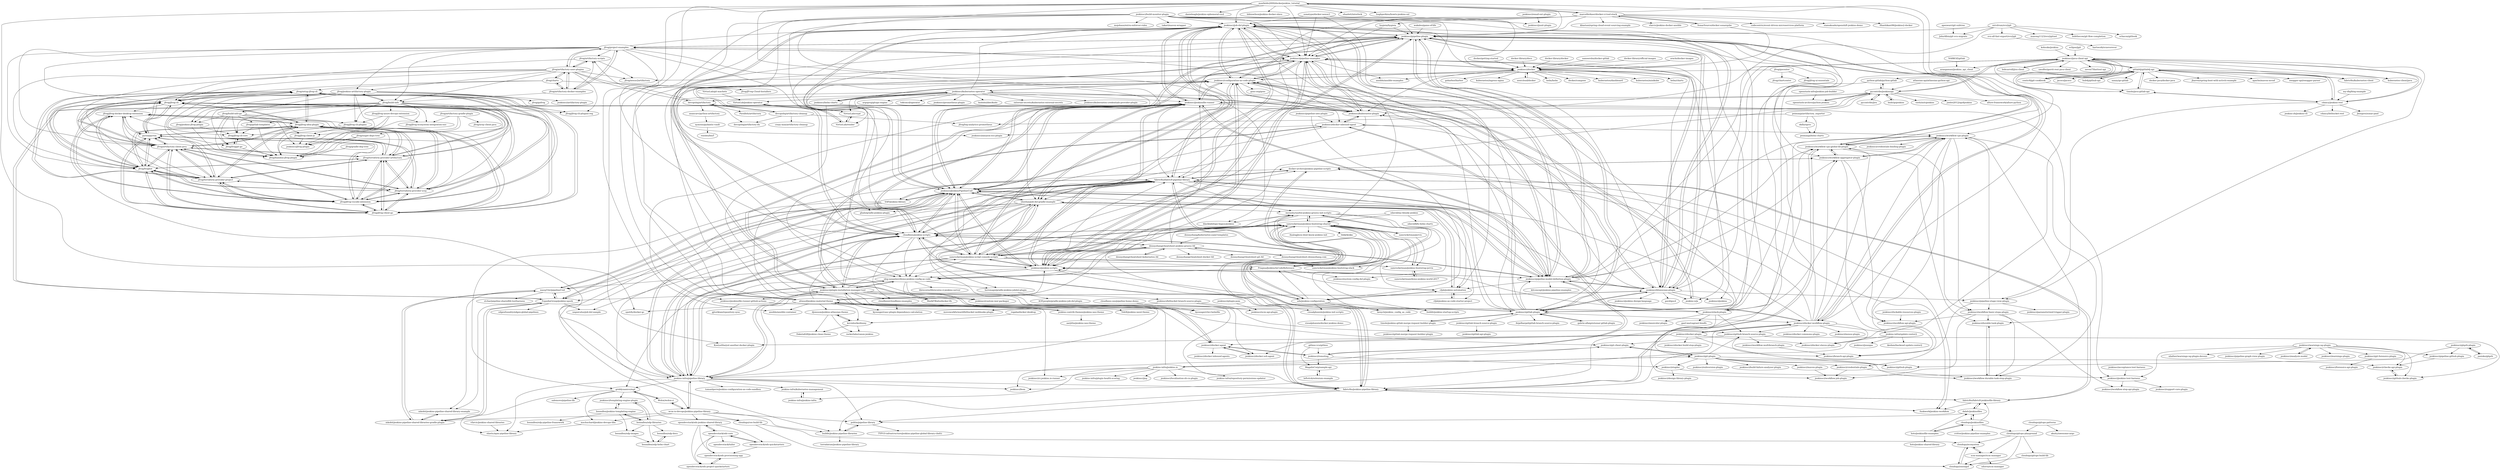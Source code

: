 digraph G {
"jenkinsci/build-monitor-plugin" -> "jenkinsci/job-dsl-plugin"
"jenkinsci/build-monitor-plugin" -> "jenkinsci/pipeline-plugin"
"jenkinsci/build-monitor-plugin" -> "jenkinsci/amazon-ecs-plugin"
"jenkinsci/build-monitor-plugin" -> "takari/maven-wrapper" ["e"=1]
"jenkinsci/build-monitor-plugin" -> "ghale/gradle-jenkins-plugin"
"jenkinsci/build-monitor-plugin" -> "afonsof/jenkins-material-theme"
"jenkinsci/build-monitor-plugin" -> "jenkinsci/slack-plugin"
"jenkinsci/build-monitor-plugin" -> "jenkinsci/pipeline-examples"
"jenkinsci/build-monitor-plugin" -> "jenkinsci/blueocean-plugin"
"jenkinsci/build-monitor-plugin" -> "jenkinsci/JenkinsPipelineUnit"
"jenkinsci/build-monitor-plugin" -> "jenkinsci/workflow-cps-global-lib-plugin"
"jenkinsci/build-monitor-plugin" -> "mojohaus/extra-enforcer-rules" ["e"=1]
"jenkinsci/build-monitor-plugin" -> "jenkinsci/junit-plugin"
"jenkins-x/jx" -> "jenkinsci/configuration-as-code-plugin" ["e"=1]
"jenkinsci/jenkinsfile-runner" -> "jenkinsci/JenkinsPipelineUnit"
"jenkinsci/jenkinsfile-runner" -> "jenkinsci/configuration-as-code-plugin"
"jenkinsci/jenkinsfile-runner" -> "cloudbees/jenkins-scripts"
"jenkinsci/jenkinsfile-runner" -> "jenkinsci/plugin-installation-manager-tool"
"jenkinsci/jenkinsfile-runner" -> "ExpediaGroup/jenkins-spock"
"jenkinsci/jenkinsfile-runner" -> "samrocketman/jenkins-script-console-scripts"
"jenkinsci/jenkinsfile-runner" -> "oleg-nenashev/demo-jenkins-config-as-code"
"jenkinsci/jenkinsfile-runner" -> "jenkinsci/job-dsl-plugin"
"jenkinsci/jenkinsfile-runner" -> "jenkins-infra/pipeline-library"
"jenkinsci/jenkinsfile-runner" -> "jenkinsci/pipeline-model-definition-plugin"
"jenkinsci/jenkinsfile-runner" -> "fabric8io/fabric8-pipeline-library"
"jenkinsci/jenkinsfile-runner" -> "jenkinsci/jenkins-scripts"
"jenkinsci/jenkinsfile-runner" -> "jenkinsci/jenkins-test-harness"
"jenkinsci/jenkinsfile-runner" -> "jenkinsci/jenkinsfile-runner-github-actions"
"jenkinsci/jenkinsfile-runner" -> "jenkinsci/kubernetes-plugin" ["e"=1]
"SAP/jenkins-library" -> "jenkinsci/JenkinsPipelineUnit" ["e"=1]
"SAP/jenkins-library" -> "fabric8io/fabric8-pipeline-library" ["e"=1]
"SAP/jenkins-library" -> "jenkins-infra/pipeline-library" ["e"=1]
"SAP/jenkins-library" -> "griddynamics/mpl" ["e"=1]
"SAP/jenkins-library" -> "wcm-io-devops/jenkins-pipeline-library" ["e"=1]
"jfrog/jenkins-artifactory-plugin" -> "jfrog/build-info"
"jfrog/jenkins-artifactory-plugin" -> "jfrog/bamboo-jfrog-plugin"
"jfrog/jenkins-artifactory-plugin" -> "jfrog/jfrog-cli-plugins-reg"
"jfrog/jenkins-artifactory-plugin" -> "jfrog/jenkins-jfrog-plugin"
"jfrog/jenkins-artifactory-plugin" -> "jfrog/jfrog-cli-core"
"jfrog/jenkins-artifactory-plugin" -> "jenkinsci/jfrog-plugin"
"jfrog/jenkins-artifactory-plugin" -> "jfrog/gofrog"
"jfrog/jenkins-artifactory-plugin" -> "jfrog/jfrog-cli-plugins"
"jfrog/jenkins-artifactory-plugin" -> "jenkinsci/artifactory-plugin"
"jfrog/jenkins-artifactory-plugin" -> "jfrog/build-info-go"
"jfrog/jenkins-artifactory-plugin" -> "jfrog/froggit-go"
"jfrog/build-info" -> "jfrog/jenkins-artifactory-plugin"
"jfrog/build-info" -> "jfrog/build-info-go"
"jfrog/build-info" -> "jfrog/bamboo-jfrog-plugin"
"jfrog/build-info" -> "jfrog/gitlab-templates"
"jfrog/build-info" -> "jfrog/jfrog-cli-core"
"jfrog/build-info" -> "jenkinsci/jfrog-plugin"
"jfrog/build-info" -> "jfrog/jenkins-jfrog-plugin"
"jfrog/build-info" -> "jfrog/froggit-go"
"jfrog/build-info" -> "jfrog/jfrog-cli-plugins-reg"
"jfrog/build-info" -> "jfrog/jfrog-ecosystem-integration-env"
"jfrog/build-info" -> "jfrog/nuget-deps-tree"
"jfrog/build-info" -> "jfrog/jfrog-cli-plugins"
"jfrog/build-info" -> "jfrog/jfrog-azure-devops-extension"
"gitlab4j/gitlab4j-api" -> "timols/java-gitlab-api"
"gitlab4j/gitlab4j-api" -> "cdancy/jenkins-rest"
"gitlab4j/gitlab4j-api" -> "jenkinsci/java-client-api"
"gitlab4j/gitlab4j-api" -> "centic9/jgit-cookbook" ["e"=1]
"gitlab4j/gitlab4j-api" -> "fabric8io/kubernetes-client" ["e"=1]
"gitlab4j/gitlab4j-api" -> "hub4j/github-api" ["e"=1]
"gitlab4j/gitlab4j-api" -> "xanzy/go-gitlab" ["e"=1]
"gitlab4j/gitlab4j-api" -> "jenkinsci/gitlab-plugin"
"gitlab4j/gitlab4j-api" -> "docker-java/docker-java" ["e"=1]
"gitlab4j/gitlab4j-api" -> "kubernetes-client/java" ["e"=1]
"gitlab4j/gitlab4j-api" -> "jbarrez/spring-boot-with-activiti-example" ["e"=1]
"gitlab4j/gitlab4j-api" -> "apache/maven-mvnd" ["e"=1]
"gitlab4j/gitlab4j-api" -> "swagger-api/swagger-parser" ["e"=1]
"gitlab4j/gitlab4j-api" -> "python-gitlab/python-gitlab" ["e"=1]
"gitlab4j/gitlab4j-api" -> "jacoco/jacoco" ["e"=1]
"dennyzhang/cheatsheet.dennyzhang.com" -> "dennyzhang/cheatsheet-jenkins-groovy-A4" ["e"=1]
"atlassian-api/atlassian-python-api" -> "pycontribs/jenkinsapi" ["e"=1]
"gitless-vcs/gitless" -> "MagalixCorp/sample-api" ["e"=1]
"gitless-vcs/gitless" -> "jenkinsci/remoting" ["e"=1]
"jenkinsci/pipeline-plugin" -> "jenkinsci/pipeline-examples"
"jenkinsci/pipeline-plugin" -> "jenkinsci/job-dsl-plugin"
"jenkinsci/pipeline-plugin" -> "jenkinsci/blueocean-plugin"
"jenkinsci/pipeline-plugin" -> "jenkinsci/pipeline-model-definition-plugin"
"jenkinsci/pipeline-plugin" -> "jenkinsci/workflow-cps-global-lib-plugin"
"jenkinsci/pipeline-plugin" -> "jenkinsci/jenkins-scripts"
"jenkinsci/pipeline-plugin" -> "jenkinsci/JenkinsPipelineUnit"
"jenkinsci/pipeline-plugin" -> "jenkinsci/docker-workflow-plugin"
"jenkinsci/pipeline-plugin" -> "jenkinsci/workflow-aggregator-plugin"
"jenkinsci/pipeline-plugin" -> "jenkinsci/configuration-as-code-plugin"
"jenkinsci/pipeline-plugin" -> "cloudbees/jenkins-scripts"
"jenkinsci/pipeline-plugin" -> "fabric8io/jenkins-pipeline-library"
"jenkinsci/pipeline-plugin" -> "jenkinsci/gitlab-plugin"
"jenkinsci/pipeline-plugin" -> "sheehan/job-dsl-gradle-example"
"jenkinsci/pipeline-plugin" -> "jfrog/project-examples"
"sameersbn/docker-gitlab" -> "jenkinsci/docker" ["e"=1]
"bobcarroll/jira-client" -> "jenkinsci/java-client-api" ["e"=1]
"Wolox/wolox-ci" -> "griddynamics/mpl"
"Wolox/wolox-ci" -> "wcm-io-devops/jenkins-pipeline-library"
"jenkinsci/configuration-as-code-plugin" -> "jenkinsci/job-dsl-plugin"
"jenkinsci/configuration-as-code-plugin" -> "jenkinsci/jenkinsfile-runner"
"jenkinsci/configuration-as-code-plugin" -> "jenkinsci/JenkinsPipelineUnit"
"jenkinsci/configuration-as-code-plugin" -> "jenkinsci/kubernetes-plugin" ["e"=1]
"jenkinsci/configuration-as-code-plugin" -> "jenkinsci/pipeline-examples"
"jenkinsci/configuration-as-code-plugin" -> "cloudbees/jenkins-scripts"
"jenkinsci/configuration-as-code-plugin" -> "jenkinsci/docker"
"jenkinsci/configuration-as-code-plugin" -> "jenkins-x/jx" ["e"=1]
"jenkinsci/configuration-as-code-plugin" -> "jenkinsci/plugin-installation-manager-tool"
"jenkinsci/configuration-as-code-plugin" -> "jenkinsci/pipeline-plugin"
"jenkinsci/configuration-as-code-plugin" -> "jenkinsci/jenkins-scripts"
"jenkinsci/configuration-as-code-plugin" -> "jenkinsci/helm-charts" ["e"=1]
"jenkinsci/configuration-as-code-plugin" -> "jenkinsci/kubernetes-operator"
"jenkinsci/configuration-as-code-plugin" -> "goss-org/goss" ["e"=1]
"jenkinsci/configuration-as-code-plugin" -> "jenkinsci/blueocean-plugin"
"dennyzhang/kubernetes-yaml-templates" -> "dennyzhang/cheatsheet-jenkins-groovy-A4" ["e"=1]
"ExpediaGroup/jenkins-spock" -> "macg33zr/pipelineUnit"
"ExpediaGroup/jenkins-spock" -> "mkobit/jenkins-pipeline-shared-libraries-gradle-plugin"
"ExpediaGroup/jenkins-spock" -> "edgexfoundry/edgex-global-pipelines"
"ExpediaGroup/jenkins-spock" -> "jenkinsci/JenkinsPipelineUnit"
"ExpediaGroup/jenkins-spock" -> "mkobit/jenkins-pipeline-shared-library-example"
"ExpediaGroup/jenkins-spock" -> "jenkinsci/jenkinsfile-runner"
"ExpediaGroup/jenkins-spock" -> "unguiculus/job-dsl-sample"
"jenkinsci/plugin-installation-manager-tool" -> "oleg-nenashev/demo-jenkins-config-as-code"
"jenkinsci/plugin-installation-manager-tool" -> "jenkinsci/jenkinsfile-runner"
"jenkinsci/plugin-installation-manager-tool" -> "jenkins-infra/pipeline-library"
"jenkinsci/plugin-installation-manager-tool" -> "cloudbees/jenkins-scripts"
"jenkinsci/plugin-installation-manager-tool" -> "jenkinsci/jenkinsfile-runner-github-actions"
"jenkinsci/plugin-installation-manager-tool" -> "jenkinsci/configuration-as-code-plugin"
"jenkinsci/plugin-installation-manager-tool" -> "ExpediaGroup/jenkins-spock"
"jenkinsci/plugin-installation-manager-tool" -> "jenkinsci/custom-war-packager"
"jenkinsci/plugin-installation-manager-tool" -> "kyounger/casc-plugin-dependency-calculation"
"jenkinsci/plugin-installation-manager-tool" -> "cloudbees/cloudbees-examples"
"jenkinsci/plugin-installation-manager-tool" -> "jenkinsci/git-client-plugin"
"jenkinsci/plugin-installation-manager-tool" -> "samrocketman/jenkins-script-console-scripts"
"jenkinsci/plugin-installation-manager-tool" -> "jenkinsci/bitbucket-branch-source-plugin"
"jenkinsci/plugin-installation-manager-tool" -> "MarkEWaite/docker-lfs"
"jenkinsci/plugin-installation-manager-tool" -> "jenkinsci/JenkinsPipelineUnit"
"timols/jenkins-gitlab-merge-request-builder-plugin" -> "jenkinsci/gitlab-plugin"
"timols/jenkins-gitlab-merge-request-builder-plugin" -> "jenkinsci/gitlab-merge-request-builder-plugin"
"docker-library/official-images" -> "jenkinsci/docker" ["e"=1]
"anancarv/python-artifactory" -> "nymous/pydantic-vault"
"jenkinsci/slack-plugin" -> "jenkinsci/github-branch-source-plugin"
"jenkinsci/slack-plugin" -> "jenkinsci/JenkinsPipelineUnit"
"jenkinsci/slack-plugin" -> "jenkinsci/pipeline-plugin"
"jenkinsci/slack-plugin" -> "jenkinsci/workflow-cps-global-lib-plugin"
"jenkinsci/slack-plugin" -> "jenkinsci/jenkins-scripts"
"jenkinsci/slack-plugin" -> "jenkinsci/ansicolor-plugin"
"jenkinsci/slack-plugin" -> "jenkinsci/workflow-cps-plugin"
"jenkinsci/slack-plugin" -> "afonsof/jenkins-material-theme"
"jenkinsci/slack-plugin" -> "gael-ian/vagrant-bindfs" ["e"=1]
"jenkinsci/slack-plugin" -> "jenkinsci/git-plugin"
"jenkinsci/slack-plugin" -> "jenkinsci/configuration-as-code-plugin"
"jenkinsci/gitlab-plugin" -> "jenkinsci/pipeline-plugin"
"jenkinsci/gitlab-plugin" -> "timols/jenkins-gitlab-merge-request-builder-plugin"
"jenkinsci/gitlab-plugin" -> "jenkinsci/kubernetes-plugin" ["e"=1]
"jenkinsci/gitlab-plugin" -> "jenkinsci/pipeline-examples"
"jenkinsci/gitlab-plugin" -> "jenkinsci/JenkinsPipelineUnit"
"jenkinsci/gitlab-plugin" -> "jenkinsci/gitlab-branch-source-plugin"
"jenkinsci/gitlab-plugin" -> "jenkinsci/blueocean-plugin"
"jenkinsci/gitlab-plugin" -> "jenkinsci/configuration-as-code-plugin"
"jenkinsci/gitlab-plugin" -> "jenkinsci/job-dsl-plugin"
"jenkinsci/gitlab-plugin" -> "Argelbargel/gitlab-branch-source-plugin"
"jenkinsci/gitlab-plugin" -> "gabrie-allaigre/sonar-gitlab-plugin" ["e"=1]
"jenkinsci/gitlab-plugin" -> "jenkinsci/gitlab-plugin"
"jenkinsci/gitlab-plugin" -> "jenkinsci/pipeline-model-definition-plugin"
"jenkinsci/gitlab-plugin" -> "jenkinsci/jenkins-scripts"
"jenkinsci/gitlab-plugin" -> "jenkinsci/docker-workflow-plugin"
"jenkinsci/maven-plugin" -> "jenkinsci/workflow-job-plugin"
"jenkinsci/lockable-resources-plugin" -> "jenkinsci/workflow-api-plugin" ["e"=1]
"jenkinsci/warnings-ng-plugin" -> "jenkinsci/analysis-model"
"jenkinsci/warnings-ng-plugin" -> "jenkinsci/checks-api-plugin"
"jenkinsci/warnings-ng-plugin" -> "jenkinsci/warnings-plugin"
"jenkinsci/warnings-ng-plugin" -> "jenkinsci/github-checks-plugin"
"jenkinsci/warnings-ng-plugin" -> "jenkinsci/pipeline-github-plugin"
"jenkinsci/warnings-ng-plugin" -> "jenkinsci/jenkins-test-harness"
"jenkinsci/warnings-ng-plugin" -> "jenkinsci/git-forensics-plugin"
"jenkinsci/warnings-ng-plugin" -> "uhafner/warnings-ng-plugin-devenv"
"jenkinsci/warnings-ng-plugin" -> "jenkinsci/pipeline-graph-view-plugin"
"jenkinsci/acceptance-test-harness" -> "jenkinsci/jenkins-test-harness" ["e"=1]
"jenkinsci/durable-task-plugin" -> "jenkinsci/workflow-durable-task-step-plugin"
"jenkinsci/gitlab-branch-source-plugin" -> "jenkinsci/gitlab-api-plugin"
"dennyzhang/cheatsheet-kubernetes-A4" -> "dennyzhang/cheatsheet-jenkins-groovy-A4" ["e"=1]
"cloudbees/cloudbees-examples" -> "kyounger/casc-plugin-dependency-calculation"
"cloudbees/cloudbees-examples" -> "kyounger/cbci-helmfile"
"VirtusLab/git-machete" -> "VirtusLab/jenkins-operator" ["e"=1]
"rogaha/docker-desktop" -> "kevinburke/doony" ["e"=1]
"jenkinsci/jenkinsfile-runner-github-actions" -> "jenkinsci/ci.jenkins.io-runner"
"jenkinsci/jenkinsfile-runner-github-actions" -> "gjtorikian/repository-sync" ["e"=1]
"jenkinsci/docker-plugin" -> "KostyaSha/yet-another-docker-plugin"
"jenkinsci/docker-plugin" -> "jenkinsci/docker-build-step-plugin"
"jenkinsci/docker-plugin" -> "jenkinsci/docker-slaves-plugin"
"jenkinsci/docker-plugin" -> "jenkinsci/github-plugin"
"jenkinsci/docker-plugin" -> "jenkinsci/docker-workflow-plugin"
"jenkinsci/docker-plugin" -> "jenkinsci/docker-ssh-agent"
"jenkinsci/docker-plugin" -> "jenkinsci/docker-agent"
"wcm-io-devops/jenkins-pipeline-library" -> "politie/pipeline-library"
"wcm-io-devops/jenkins-pipeline-library" -> "cloudogu/ces-build-lib"
"wcm-io-devops/jenkins-pipeline-library" -> "jenkins-infra/pipeline-library"
"wcm-io-devops/jenkins-pipeline-library" -> "mschuchard/jenkins-devops-libs"
"wcm-io-devops/jenkins-pipeline-library" -> "Wolox/wolox-ci"
"wcm-io-devops/jenkins-pipeline-library" -> "mkobit/jenkins-pipeline-shared-libraries-gradle-plugin"
"wcm-io-devops/jenkins-pipeline-library" -> "buildit/jenkins-pipeline-libraries"
"wcm-io-devops/jenkins-pipeline-library" -> "opendevstack/ods-jenkins-shared-library"
"wakaleo/game-of-life" -> "jenkinsci/pipeline-plugin" ["e"=1]
"timols/java-gitlab-api" -> "gitlab4j/gitlab4j-api"
"timols/java-gitlab-api" -> "jenkinsci/java-client-api"
"timols/java-gitlab-api" -> "cdancy/jenkins-rest"
"centic9/jgit-cookbook" -> "gitlab4j/gitlab4j-api" ["e"=1]
"centic9/jgit-cookbook" -> "jenkinsci/java-client-api" ["e"=1]
"centic9/jgit-cookbook" -> "timols/java-gitlab-api" ["e"=1]
"eclipse/jgit" -> "jenkinsci/java-client-api" ["e"=1]
"jenkinsci/email-ext-plugin" -> "jenkinsci/junit-plugin"
"odavid/my-bloody-jenkins" -> "odavid/k8s-helm-charts"
"odavid/my-bloody-jenkins" -> "samrocketman/jenkins-bootstrap-shared"
"odavid/my-bloody-jenkins" -> "oleg-nenashev/demo-jenkins-config-as-code"
"boozallen/jenkins-templating-engine" -> "boozallen/sdp-libraries"
"boozallen/jenkins-templating-engine" -> "jenkinsci/templating-engine-plugin"
"boozallen/jenkins-templating-engine" -> "boozallen/sdp-pipeline-framework"
"boozallen/jenkins-templating-engine" -> "boozallen/sdp-images"
"hoto/jenkinsfile-examples" -> "hoto/jenkins-shared-library"
"hoto/jenkinsfile-examples" -> "cloudogu/jenkinsfiles"
"hoto/jenkinsfile-examples" -> "dalalv/jenkinsfiles"
"jenkinsci/kubernetes-operator" -> "VirtusLab/jenkins-operator"
"jenkinsci/kubernetes-operator" -> "jenkinsci/kubernetes-credentials-provider-plugin"
"jenkinsci/kubernetes-operator" -> "jenkinsci/kubernetes-plugin" ["e"=1]
"jenkinsci/kubernetes-operator" -> "VirtusLab/crypt"
"jenkinsci/kubernetes-operator" -> "argoproj/gitops-engine" ["e"=1]
"jenkinsci/kubernetes-operator" -> "jenkinsci/helm-charts" ["e"=1]
"jenkinsci/kubernetes-operator" -> "jenkinsci/jenkinsfile-runner"
"jenkinsci/kubernetes-operator" -> "jenkinsci/configuration-as-code-plugin"
"jenkinsci/kubernetes-operator" -> "tektoncd/operator" ["e"=1]
"jenkinsci/kubernetes-operator" -> "jenkinsci/prometheus-plugin" ["e"=1]
"jenkinsci/kubernetes-operator" -> "VirtusLab/render"
"jenkinsci/kubernetes-operator" -> "jenkinsci/job-dsl-plugin"
"jenkinsci/kubernetes-operator" -> "oleg-nenashev/demo-jenkins-config-as-code"
"jenkinsci/kubernetes-operator" -> "kudobuilder/kudo" ["e"=1]
"jenkinsci/kubernetes-operator" -> "external-secrets/kubernetes-external-secrets" ["e"=1]
"apenwarr/git-subtree" -> "JohnAlbin/git-svn-migrate" ["e"=1]
"jenkins-infra/update-center2" -> "ikedam/backend-update-center2"
"jenkins-infra/update-center2" -> "jenkinsci/juseppe"
"jenkins-infra/update-center2" -> "jenkinsci/bom"
"mschuchard/jenkins-devops-libs" -> "elastic/apm-pipeline-library"
"jfrog/jfrog-azure-devops-extension" -> "jfrog/jfrog-cli-core"
"jfrog/jfrog-azure-devops-extension" -> "jfrog/bamboo-jfrog-plugin"
"jfrog/jfrog-azure-devops-extension" -> "jfrog/jfrog-ecosystem-integration-env"
"jfrog/jfrog-azure-devops-extension" -> "jfrog/jfrog-cli-plugins"
"jenkinsci/templating-engine-plugin" -> "boozallen/sdp-libraries"
"jenkinsci/templating-engine-plugin" -> "boozallen/jenkins-templating-engine"
"sheehan/job-dsl-gradle-example" -> "jenkinsci/job-dsl-plugin"
"sheehan/job-dsl-gradle-example" -> "cfpb/jenkins-automation"
"sheehan/job-dsl-gradle-example" -> "unguiculus/job-dsl-sample"
"sheehan/job-dsl-gradle-example" -> "fabric8io/jenkins-pipeline-library"
"sheehan/job-dsl-gradle-example" -> "jenkinsci/JenkinsPipelineUnit"
"sheehan/job-dsl-gradle-example" -> "macg33zr/pipelineUnit"
"sheehan/job-dsl-gradle-example" -> "heremaps/gradle-jenkins-jobdsl-plugin"
"sheehan/job-dsl-gradle-example" -> "cloudbees/jenkins-scripts"
"sheehan/job-dsl-gradle-example" -> "cfpb/jenkins-as-code-starter-project"
"sheehan/job-dsl-gradle-example" -> "fabric8io/fabric8-pipeline-library"
"sheehan/job-dsl-gradle-example" -> "ExpediaGroup/jenkins-spock"
"sheehan/job-dsl-gradle-example" -> "ghale/gradle-jenkins-plugin"
"sheehan/job-dsl-gradle-example" -> "jenkinsci/pipeline-model-definition-plugin"
"sheehan/job-dsl-gradle-example" -> "samrocketman/jenkins-script-console-scripts"
"sheehan/job-dsl-gradle-example" -> "imranity/useful-jenkins-groovy-init-scripts"
"djonsson/jenkins-atlassian-theme" -> "Dakota628/jenkins-clean-theme"
"djonsson/jenkins-atlassian-theme" -> "kevinburke/doony"
"djonsson/jenkins-atlassian-theme" -> "rackerlabs/canon-jenkins"
"dennyzhang/cheatsheet-jenkins-groovy-A4" -> "cloudbees/jenkins-scripts"
"dennyzhang/cheatsheet-jenkins-groovy-A4" -> "samrocketman/jenkins-script-console-scripts"
"dennyzhang/cheatsheet-jenkins-groovy-A4" -> "jenkins-infra/pipeline-library"
"dennyzhang/cheatsheet-jenkins-groovy-A4" -> "dennyzhang/cheatsheet.dennyzhang.com" ["e"=1]
"dennyzhang/cheatsheet-jenkins-groovy-A4" -> "dennyzhang/cheatsheet-docker-A4" ["e"=1]
"dennyzhang/cheatsheet-jenkins-groovy-A4" -> "samrocketman/jenkins-bootstrap-shared"
"dennyzhang/cheatsheet-jenkins-groovy-A4" -> "oleg-nenashev/demo-jenkins-config-as-code"
"dennyzhang/cheatsheet-jenkins-groovy-A4" -> "jenkinsci/jenkins-scripts"
"dennyzhang/cheatsheet-jenkins-groovy-A4" -> "dennyzhang/cheatsheet-git-A4" ["e"=1]
"dennyzhang/cheatsheet-jenkins-groovy-A4" -> "dennyzhang/cheatsheet-kubernetes-A4" ["e"=1]
"dennyzhang/cheatsheet-jenkins-groovy-A4" -> "jenkinsci/jenkinsfile-runner"
"my-dlq/blog-example" -> "cdancy/jenkins-rest" ["e"=1]
"jfrog/charts" -> "jfrog/artifactory-user-plugins"
"jfrog/charts" -> "jfrog/JFrog-Cloud-Installers"
"jfrog/charts" -> "jfrog/artifactory-docker-examples"
"jfrog/charts" -> "jfrog/jfrog-cli"
"jfrog/charts" -> "jfrog/setup-jfrog-cli"
"opendevstack/ods-jenkins-shared-library" -> "opendevstack/ods-core"
"opendevstack/ods-jenkins-shared-library" -> "opendevstack/ods-provisioning-app"
"opendevstack/ods-jenkins-shared-library" -> "opendevstack/ods-quickstarters"
"opendevstack/ods-jenkins-shared-library" -> "opendevstack/ods-project-quickstarters"
"jenkinsci/git-forensics-plugin" -> "jenkinsci/forensics-api-plugin"
"jfrog/jfrog-client-go" -> "jfrog/jfrog-idea-plugin"
"jfrog/jfrog-client-go" -> "jfrog/jfrog-vscode-extension"
"jfrog/jfrog-client-go" -> "jfrog/terraform-provider-xray"
"jfrog/jfrog-client-go" -> "jfrog/terraform-provider-project"
"jfrog/jfrog-client-go" -> "jfrog/frogbot"
"jfrog/jfrog-client-go" -> "jfrog/setup-jfrog-cli"
"jfrog/jfrog-client-go" -> "jfrog/terraform-provider-artifactory"
"jfrog/jfrog-client-go" -> "jfrog/artifactory-client-java"
"jfrog/jfrog-client-go" -> "jfrog/jfrog-cli"
"jfrog/jfrog-client-go" -> "pyrsia/pyrsia"
"jfrog/jfrog-client-go" -> "jfrog/jfrog-docker-desktop-extension"
"VirtusLab/render" -> "VirtusLab/crypt"
"VirtusLab/render" -> "VirtusLab/jenkins-operator"
"boozallen/sdp-libraries" -> "boozallen/jenkins-templating-engine"
"boozallen/sdp-libraries" -> "jenkinsci/templating-engine-plugin"
"boozallen/sdp-libraries" -> "boozallen/sdp-images"
"boozallen/sdp-libraries" -> "boozallen/sdp-helm-chart"
"boozallen/sdp-libraries" -> "boozallen/sdp-docs"
"opendevstack/ods-provisioning-app" -> "opendevstack/ods-project-quickstarters"
"jenkinsci/stapler" -> "jenkinsci/design-library-plugin"
"jenkinsci/stapler" -> "jenkinsci/jenkins-test-harness"
"griddynamics/mpl" -> "Wolox/wolox-ci"
"griddynamics/mpl" -> "cloudogu/ces-build-lib"
"griddynamics/mpl" -> "elastic/apm-pipeline-library"
"griddynamics/mpl" -> "salemove/pipeline-lib"
"griddynamics/mpl" -> "mschuchard/jenkins-devops-libs"
"griddynamics/mpl" -> "jenkinsci/templating-engine-plugin"
"VirtusLab/crypt" -> "VirtusLab/render"
"vfarcic/jenkins-shared-libraries" -> "elastic/apm-pipeline-library"
"kevinburke/doony" -> "rackerlabs/canon-jenkins"
"kevinburke/doony" -> "djonsson/jenkins-atlassian-theme"
"kevinburke/doony" -> "Dakota628/jenkins-clean-theme"
"opendevstack/ods-core" -> "opendevstack/ods-provisioning-app"
"opendevstack/ods-core" -> "opendevstack/ods-project-quickstarters"
"opendevstack/ods-core" -> "opendevstack/ods-jenkins-shared-library"
"opendevstack/ods-core" -> "opendevstack/ods-quickstarters"
"opendevstack/ods-core" -> "opendevstack/tailor"
"openstack-archive/python-jenkins" -> "pycontribs/jenkinsapi"
"mkobit/jenkins-pipeline-shared-library-example" -> "mkobit/jenkins-pipeline-shared-libraries-gradle-plugin"
"jenkins-infra/jenkins-infra" -> "jenkins-infra/kubernetes-management"
"VirtusLab/jenkins-operator" -> "VirtusLab/crypt"
"VirtusLab/jenkins-operator" -> "VirtusLab/render"
"jfrog/gocenter" -> "jfrog/jfrog-ui-essentials"
"jfrog/gocenter" -> "jfrog/chartcenter"
"jfrog/gocenter" -> "jfrog/nexus2artifactory"
"samrocketman/demo-jenkins-world-2017" -> "samrocketman/jenkins-bootstrap-jervis"
"jenkins-infra/kubernetes-management" -> "jenkins-infra/jenkins-infra"
"opendevstack/ods-project-quickstarters" -> "opendevstack/ods-provisioning-app"
"boozallen/sdp-helm-chart" -> "boozallen/sdp-docs"
"boozallen/sdp-docs" -> "boozallen/sdp-helm-chart"
"pycontribs/jira" -> "pycontribs/jenkinsapi" ["e"=1]
"jfrog/artifactory-user-plugins" -> "jfrog/artifactory-scripts"
"jfrog/artifactory-user-plugins" -> "jfrog/artifactory-docker-examples"
"jfrog/artifactory-user-plugins" -> "jfrog/jfrog-cli"
"jfrog/artifactory-user-plugins" -> "jfrog/charts"
"jfrog/artifactory-user-plugins" -> "jfrog/build-info"
"jfrog/artifactory-user-plugins" -> "jfrog/artifactory-client-java"
"jfrog/artifactory-user-plugins" -> "jfrog/project-examples"
"jfrog/artifactory-user-plugins" -> "jfrog/nexus2artifactory"
"jfrog/artifactory-user-plugins" -> "jfrog/jenkins-artifactory-plugin"
"jfrog/artifactory-user-plugins" -> "jfrog/JFrog-Cloud-Installers"
"jfrog/artifactory-user-plugins" -> "jfrog/frogbot"
"jfrog/artifactory-user-plugins" -> "devopshq/artifactory"
"jfrog/artifactory-user-plugins" -> "jfrog/jfrog-cli-plugins-reg"
"jenkinsci/checks-api-plugin" -> "jenkinsci/github-checks-plugin"
"scm-manager/scm-manager" -> "cloudogu/ecosystem"
"scm-manager/scm-manager" -> "cloudogu/smeagol"
"scm-manager/scm-manager" -> "sdorra/scm-manager"
"oracle/docker-images" -> "jenkinsci/docker" ["e"=1]
"jenkinsci/docker" -> "jenkinsci/jenkins" ["e"=1]
"jenkinsci/docker" -> "jenkinsci/pipeline-examples"
"jenkinsci/docker" -> "jenkinsci/configuration-as-code-plugin"
"jenkinsci/docker" -> "nextcloud/docker" ["e"=1]
"jenkinsci/docker" -> "jenkinsci/kubernetes-plugin" ["e"=1]
"jenkinsci/docker" -> "helm/helm" ["e"=1]
"jenkinsci/docker" -> "ansible/ansible-examples" ["e"=1]
"jenkinsci/docker" -> "docker/compose" ["e"=1]
"jenkinsci/docker" -> "kubernetes/dashboard" ["e"=1]
"jenkinsci/docker" -> "kubernetes/minikube" ["e"=1]
"jenkinsci/docker" -> "helm/charts" ["e"=1]
"jenkinsci/docker" -> "goharbor/harbor" ["e"=1]
"jenkinsci/docker" -> "kubernetes/ingress-nginx" ["e"=1]
"jenkinsci/docker" -> "jenkinsci/job-dsl-plugin"
"jenkinsci/docker" -> "jenkinsci/pipeline-plugin"
"docker/getting-started" -> "jenkinsci/docker" ["e"=1]
"devopshq/artifactory-cleanup" -> "devopshq/artifactory"
"devopshq/artifactory-cleanup" -> "devopshq/artifactory-du"
"devopshq/artifactory-cleanup" -> "crazy-max/artifactory-cleanup"
"devopshq/artifactory-cleanup" -> "jfrog/log-analytics-prometheus"
"docker-library/docs" -> "jenkinsci/docker" ["e"=1]
"jfrog/terraform-provider-artifactory" -> "jfrog/terraform-provider-xray"
"jfrog/terraform-provider-artifactory" -> "jfrog/terraform-provider-project"
"jfrog/terraform-provider-artifactory" -> "jfrog/jfrog-idea-plugin"
"jfrog/terraform-provider-artifactory" -> "jfrog/jfrog-vscode-extension"
"jfrog/terraform-provider-artifactory" -> "jfrog/frogbot"
"jfrog/terraform-provider-artifactory" -> "jfrog/setup-jfrog-cli"
"jfrog/terraform-provider-artifactory" -> "jfrog/artifactory-client-java"
"jfrog/terraform-provider-artifactory" -> "jfrog/jfrog-client-go"
"jfrog/terraform-provider-artifactory" -> "jfrog/jfrog-cli"
"jfrog/terraform-provider-artifactory" -> "pyrsia/pyrsia"
"jfrog/terraform-provider-artifactory" -> "jfrog/jfrog-docker-desktop-extension"
"jenkinsci/analysis-model" -> "jenkinsci/warnings-ng-plugin"
"jenkinsci/github-checks-plugin" -> "jenkinsci/checks-api-plugin"
"jfrog/setup-jfrog-cli" -> "jfrog/jfrog-idea-plugin"
"jfrog/setup-jfrog-cli" -> "jfrog/jfrog-vscode-extension"
"jfrog/setup-jfrog-cli" -> "jfrog/terraform-provider-project"
"jfrog/setup-jfrog-cli" -> "jfrog/terraform-provider-xray"
"jfrog/setup-jfrog-cli" -> "jfrog/frogbot"
"jfrog/setup-jfrog-cli" -> "jfrog/terraform-provider-artifactory"
"jfrog/setup-jfrog-cli" -> "jfrog/artifactory-client-java"
"jfrog/setup-jfrog-cli" -> "jfrog/jfrog-client-go"
"jfrog/setup-jfrog-cli" -> "jfrog/jfrog-cli"
"jfrog/setup-jfrog-cli" -> "pyrsia/pyrsia"
"kohsuke/jenkins" -> "jenkinsci/java-client-api" ["e"=1]
"jenkinsci/jenkins-scripts" -> "cloudbees/jenkins-scripts"
"jenkinsci/jenkins-scripts" -> "samrocketman/jenkins-script-console-scripts"
"jenkinsci/jenkins-scripts" -> "samrocketman/jenkins-bootstrap-shared"
"jenkinsci/jenkins-scripts" -> "jenkinsci/JenkinsPipelineUnit"
"jenkinsci/jenkins-scripts" -> "imranity/useful-jenkins-groovy-init-scripts"
"jenkinsci/jenkins-scripts" -> "jenkinsci/pipeline-examples"
"jenkinsci/jenkins-scripts" -> "jenkinsci/job-dsl-plugin"
"jenkinsci/jenkins-scripts" -> "jenkinsci/pipeline-plugin"
"jenkinsci/jenkins-scripts" -> "oleg-nenashev/demo-jenkins-config-as-code"
"jenkinsci/jenkins-scripts" -> "fabric8io/jenkins-pipeline-library"
"jenkinsci/jenkins-scripts" -> "jenkinsci/jenkinsfile-runner"
"jenkinsci/jenkins-scripts" -> "jenkins-infra/pipeline-library"
"jenkinsci/jenkins-scripts" -> "jenkinsci/configuration-as-code-plugin"
"jenkinsci/jenkins-scripts" -> "fabric8io/fabric8-pipeline-library"
"jenkinsci/jenkins-scripts" -> "jenkinsci/pipeline-model-definition-plugin"
"jfrog/project-examples" -> "jenkinsci/pipeline-examples"
"jfrog/project-examples" -> "jfrog/artifactory-user-plugins"
"jfrog/project-examples" -> "jfrog/jfrog-cli"
"jfrog/project-examples" -> "jfrog/artifactory-scripts"
"jfrog/project-examples" -> "jenkinsci/JenkinsPipelineUnit"
"jfrog/project-examples" -> "jfrog/jenkins-artifactory-plugin"
"jfrog/project-examples" -> "jfrog/artifactory-docker-examples"
"jfrog/project-examples" -> "jenkinsci/pipeline-plugin"
"jfrog/project-examples" -> "jfrog/frogbot"
"jfrog/project-examples" -> "jfrog/artifactory-client-java"
"jfrog/project-examples" -> "jfrog/build-info"
"jfrog/project-examples" -> "jenkinsci/kubernetes-plugin" ["e"=1]
"jfrog/project-examples" -> "cloudbees/jenkins-scripts"
"jfrog/project-examples" -> "jenkinsci/job-dsl-plugin"
"jfrog/project-examples" -> "samrocketman/jenkins-script-console-scripts"
"bndr/gojenkins" -> "pycontribs/jenkinsapi" ["e"=1]
"peimanja/artifactory_exporter" -> "peimanja/helm-charts"
"peimanja/artifactory_exporter" -> "skillz/opvic"
"peimanja/artifactory_exporter" -> "jfrog/log-analytics-prometheus"
"jenkinsci/remoting" -> "MagalixCorp/sample-api"
"jenkinsci/remoting" -> "jenkinsci/docker-inbound-agent"
"jenkinsci/remoting" -> "jenkinsci/stapler"
"jenkinsci/remoting" -> "jenkinsci/docker-agent"
"jfrog/artifactory-scripts" -> "jfrog/artifactory-user-plugins"
"jfrog/artifactory-scripts" -> "jfrog/nexus2artifactory"
"jfrog/artifactory-scripts" -> "jfrog/jfrog-cli"
"MagalixCorp/sample-api" -> "leftstick/selenium-example"
"jfrog/jfrog-vscode-extension" -> "jfrog/jfrog-idea-plugin"
"jfrog/jfrog-vscode-extension" -> "jfrog/terraform-provider-project"
"jfrog/jfrog-vscode-extension" -> "jfrog/terraform-provider-xray"
"jfrog/jfrog-vscode-extension" -> "jfrog/frogbot"
"jfrog/jfrog-vscode-extension" -> "jfrog/setup-jfrog-cli"
"jfrog/jfrog-vscode-extension" -> "jfrog/artifactory-client-java"
"jfrog/jfrog-vscode-extension" -> "jfrog/terraform-provider-artifactory"
"jfrog/jfrog-vscode-extension" -> "jfrog/jfrog-client-go"
"jfrog/jfrog-vscode-extension" -> "jfrog/jfrog-cli"
"jfrog/jfrog-vscode-extension" -> "pyrsia/pyrsia"
"jfrog/jfrog-vscode-extension" -> "jfrog/jfrog-docker-desktop-extension"
"jenkinsci/helm-charts" -> "jenkinsci/configuration-as-code-plugin" ["e"=1]
"jenkinsci/helm-charts" -> "jenkinsci/kubernetes-operator" ["e"=1]
"jenkinsci/helm-charts" -> "jenkinsci/docker-agent" ["e"=1]
"jenkinsci/helm-charts" -> "jenkinsci/docker-inbound-agent" ["e"=1]
"nymous/pydantic-vault" -> "rezoleo/lea5"
"jfrog/nuget-deps-tree" -> "jenkinsci/jfrog-plugin"
"jfrog/nuget-deps-tree" -> "jfrog/bamboo-jfrog-plugin"
"samrocketman/jervis" -> "samrocketman/jenkins-bootstrap-jervis"
"samrocketman/jervis" -> "samrocketman/jenkins-bootstrap-shared"
"cloudbees-oss/pipeline-home-demo" -> "kyounger/cbci-helmfile"
"opendevstack/ods-quickstarters" -> "opendevstack/ods-provisioning-app"
"opendevstack/ods-quickstarters" -> "opendevstack/ods-core"
"jfrog/jfrog-cli-core" -> "jfrog/froggit-go"
"jfrog/jfrog-cli-core" -> "jfrog/bamboo-jfrog-plugin"
"jfrog/jfrog-client-js" -> "jenkinsci/jfrog-plugin"
"jfrog/jfrog-client-js" -> "jfrog/bamboo-jfrog-plugin"
"boozallen/sdp-images" -> "boozallen/sdp-helm-chart"
"jenkinsci/docker-workflow-plugin" -> "docker-archive/jenkins-pipeline-scripts"
"jenkinsci/docker-workflow-plugin" -> "jenkinsci/pipeline-plugin"
"jenkinsci/docker-workflow-plugin" -> "jenkinsci/docker-commons-plugin"
"jenkinsci/docker-workflow-plugin" -> "jenkinsci/pipeline-model-definition-plugin"
"jenkinsci/docker-workflow-plugin" -> "fabric8io/jenkins-pipeline-library"
"jenkinsci/docker-workflow-plugin" -> "jenkinsci/workflow-aggregator-plugin"
"jenkinsci/docker-workflow-plugin" -> "jenkinsci/docker-plugin"
"jenkinsci/docker-workflow-plugin" -> "jenkinsci/workflow-cps-plugin"
"jenkinsci/docker-workflow-plugin" -> "jenkinsci/job-dsl-plugin"
"jenkinsci/docker-workflow-plugin" -> "jenkinsci/docker-slaves-plugin"
"jenkinsci/docker-workflow-plugin" -> "jenkinsci/workflow-cps-global-lib-plugin"
"jenkinsci/docker-workflow-plugin" -> "jenkinsci/docker-inbound-agent"
"jenkinsci/docker-workflow-plugin" -> "jenkinsci/mesos-plugin" ["e"=1]
"jenkinsci/docker-workflow-plugin" -> "jenkinsci/github-branch-source-plugin"
"jenkinsci/docker-workflow-plugin" -> "jenkins-infra/update-center2"
"SonarSource/docker-sonarqube" -> "jenkinsci/docker" ["e"=1]
"SonarSource/docker-sonarqube" -> "marcelbirkner/docker-ci-tool-stack" ["e"=1]
"hygieia/hygieia" -> "jenkinsci/pipeline-examples" ["e"=1]
"hygieia/hygieia" -> "jenkinsci/pipeline-plugin" ["e"=1]
"docker-library/docker" -> "jenkinsci/docker" ["e"=1]
"svn-all-fast-export/svn2git" -> "hartwork/svneverever"
"jenkinsci/credentials-plugin" -> "jenkinsci/workflow-job-plugin"
"jenkinsci/credentials-plugin" -> "jenkinsci/workflow-durable-task-step-plugin"
"jenkinsci/kubernetes-plugin" -> "jenkinsci/docker-inbound-agent" ["e"=1]
"jenkinsci/kubernetes-plugin" -> "jenkinsci/configuration-as-code-plugin" ["e"=1]
"jenkinsci/kubernetes-plugin" -> "jenkinsci/pipeline-examples" ["e"=1]
"jenkinsci/kubernetes-plugin" -> "jenkinsci/JenkinsPipelineUnit" ["e"=1]
"jenkinsci/kubernetes-plugin" -> "jenkinsci/kubernetes-operator" ["e"=1]
"marcelbirkner/docker-ci-tool-stack" -> "maxfields2000/dockerjenkins_tutorial"
"marcelbirkner/docker-ci-tool-stack" -> "codecentric/event-driven-microservices-platform"
"marcelbirkner/docker-ci-tool-stack" -> "sheehan/job-dsl-gradle-example"
"marcelbirkner/docker-ci-tool-stack" -> "siamaksade/openshift-jenkins-demo" ["e"=1]
"marcelbirkner/docker-ci-tool-stack" -> "jenkinsci/job-dsl-plugin"
"marcelbirkner/docker-ci-tool-stack" -> "SonarSource/docker-sonarqube" ["e"=1]
"marcelbirkner/docker-ci-tool-stack" -> "jenkinsci/pipeline-examples"
"marcelbirkner/docker-ci-tool-stack" -> "Shashikant86/jenkins2-docker"
"marcelbirkner/docker-ci-tool-stack" -> "hygieia/hygieia" ["e"=1]
"marcelbirkner/docker-ci-tool-stack" -> "kbastani/spring-cloud-event-sourcing-example" ["e"=1]
"marcelbirkner/docker-ci-tool-stack" -> "jenkinsci/pipeline-plugin"
"marcelbirkner/docker-ci-tool-stack" -> "vfarcic/jenkins-docker-ansible"
"cloudogu/gitops-playground" -> "cloudogu/ecosystem"
"cloudogu/gitops-playground" -> "cloudogu/gitops-build-lib"
"cloudogu/gitops-playground" -> "cloudogu/smeagol"
"cloudogu/gitops-playground" -> "scm-manager/scm-manager"
"maxfields2000/dockerjenkins_tutorial" -> "marcelbirkner/docker-ci-tool-stack"
"maxfields2000/dockerjenkins_tutorial" -> "danieleagle/jenkins-ephemeral-cicd"
"maxfields2000/dockerjenkins_tutorial" -> "blacklabelops-legacy/jenkins"
"maxfields2000/dockerjenkins_tutorial" -> "jenkinsci/pipeline-plugin"
"maxfields2000/dockerjenkins_tutorial" -> "sheehan/job-dsl-gradle-example"
"maxfields2000/dockerjenkins_tutorial" -> "bibinwilson/jenkins-docker-slave"
"maxfields2000/dockerjenkins_tutorial" -> "KostyaSha/yet-another-docker-plugin"
"maxfields2000/dockerjenkins_tutorial" -> "jenkinsci/pipeline-examples"
"maxfields2000/dockerjenkins_tutorial" -> "spotify/docker-gc" ["e"=1]
"maxfields2000/dockerjenkins_tutorial" -> "jenkinsci/docker-slaves-plugin"
"maxfields2000/dockerjenkins_tutorial" -> "jenkinsci/docker-workflow-plugin"
"maxfields2000/dockerjenkins_tutorial" -> "jenkinsci/job-dsl-plugin"
"maxfields2000/dockerjenkins_tutorial" -> "ansible/ansible-container" ["e"=1]
"maxfields2000/dockerjenkins_tutorial" -> "ehazlett/interlock" ["e"=1]
"maxfields2000/dockerjenkins_tutorial" -> "hughperkins/howto-jenkins-ssl"
"pycontribs/jenkinsapi" -> "openstack-archive/python-jenkins"
"pycontribs/jenkinsapi" -> "bndr/gojenkins" ["e"=1]
"pycontribs/jenkinsapi" -> "jenkinsci/jenkins-scripts"
"pycontribs/jenkinsapi" -> "jenkinsci/java-client-api"
"pycontribs/jenkinsapi" -> "pycontribs/jira" ["e"=1]
"pycontribs/jenkinsapi" -> "txels/autojenkins"
"pycontribs/jenkinsapi" -> "joelee2012/api4jenkins"
"pycontribs/jenkinsapi" -> "python-gitlab/python-gitlab" ["e"=1]
"pycontribs/jenkinsapi" -> "allure-framework/allure-python" ["e"=1]
"pycontribs/jenkinsapi" -> "jenkinsci/jenkinsfile-runner"
"pycontribs/jenkinsapi" -> "devopshq/artifactory"
"pycontribs/jenkinsapi" -> "fabric8io/fabric8-pipeline-library"
"pycontribs/jenkinsapi" -> "samrocketman/jenkins-script-console-scripts"
"fabric8io/jenkins-pipeline-library" -> "fabric8io/fabric8-pipeline-library"
"fabric8io/jenkins-pipeline-library" -> "docker-archive/jenkins-pipeline-scripts"
"fabric8io/jenkins-pipeline-library" -> "fabric8io/fabric8-jenkinsfile-library"
"fabric8io/jenkins-pipeline-library" -> "funkwerk/jenkins-workflow"
"fabric8io/jenkins-pipeline-library" -> "jenkinsci/workflow-cps-global-lib-plugin"
"fabric8io/jenkins-pipeline-library" -> "buildit/jenkins-pipeline-libraries"
"fabric8io/jenkins-pipeline-library" -> "politie/pipeline-library"
"fabric8io/jenkins-pipeline-library" -> "sheehan/job-dsl-gradle-example"
"cloudogu/ecosystem" -> "cloudogu/smeagol"
"cloudogu/ecosystem" -> "scm-manager/scm-manager"
"imranity/useful-jenkins-groovy-init-scripts" -> "edx/jenkins-configuration"
"imranity/useful-jenkins-groovy-init-scripts" -> "visualphoenix/jenkins-init-scripts"
"imranity/useful-jenkins-groovy-init-scripts" -> "Praqma/JenkinsAsCodeReference"
"imranity/useful-jenkins-groovy-init-scripts" -> "blacklabelops-legacy/jenkins"
"imranity/useful-jenkins-groovy-init-scripts" -> "samrocketman/jenkins-bootstrap-shared"
"imranity/useful-jenkins-groovy-init-scripts" -> "jenkinsci/system-config-dsl-plugin"
"imranity/useful-jenkins-groovy-init-scripts" -> "samrocketman/jenkins-bootstrap-slack"
"cfpb/jenkins-automation" -> "cfpb/jenkins-as-code-starter-project"
"cfpb/jenkins-automation" -> "sheehan/job-dsl-gradle-example"
"cfpb/jenkins-automation" -> "edx/jenkins-configuration"
"cloudogu/gitops-build-lib" -> "cloudogu/smeagol"
"samrocketman/jenkins-bootstrap-jervis" -> "samrocketman/demo-jenkins-world-2017"
"samrocketman/jenkins-bootstrap-jervis" -> "samrocketman/jenkins-bootstrap-shared"
"jfrog/jfrog-cli-plugins" -> "jfrog/bamboo-jfrog-plugin"
"jfrog/jfrog-cli-plugins" -> "jfrog/jfrog-client-js"
"jenkinsci/pipeline-examples" -> "jenkinsci/pipeline-plugin"
"jenkinsci/pipeline-examples" -> "jenkinsci/JenkinsPipelineUnit"
"jenkinsci/pipeline-examples" -> "jenkinsci/job-dsl-plugin"
"jenkinsci/pipeline-examples" -> "jenkinsci/configuration-as-code-plugin"
"jenkinsci/pipeline-examples" -> "jenkinsci/jenkins-scripts"
"jenkinsci/pipeline-examples" -> "jfrog/project-examples"
"jenkinsci/pipeline-examples" -> "jenkinsci/kubernetes-plugin" ["e"=1]
"jenkinsci/pipeline-examples" -> "jenkinsci/blueocean-plugin"
"jenkinsci/pipeline-examples" -> "jenkinsci/pipeline-model-definition-plugin"
"jenkinsci/pipeline-examples" -> "cloudbees/jenkins-scripts"
"jenkinsci/pipeline-examples" -> "jenkinsci/docker"
"jenkinsci/pipeline-examples" -> "fabric8io/fabric8-pipeline-library"
"jenkinsci/pipeline-examples" -> "ansible/ansible-examples" ["e"=1]
"jenkinsci/pipeline-examples" -> "jenkins-x/jx" ["e"=1]
"jenkinsci/pipeline-examples" -> "jenkinsci/jenkinsfile-runner"
"jenkinsci/docker-inbound-agent" -> "jenkinsci/docker-agent"
"jenkinsci/docker-inbound-agent" -> "jenkinsci/kubernetes-plugin" ["e"=1]
"jenkinsci/docker-inbound-agent" -> "jenkinsci/remoting"
"jenkinsci/docker-inbound-agent" -> "jenkinsci/docker-ssh-agent"
"jenkinsci/docker-inbound-agent" -> "jenkinsci/amazon-ecs-plugin"
"jenkinsci/docker-inbound-agent" -> "jenkinsci/workflow-cps-plugin"
"cloudbees/jenkins-scripts" -> "samrocketman/jenkins-script-console-scripts"
"cloudbees/jenkins-scripts" -> "jenkinsci/jenkins-scripts"
"cloudbees/jenkins-scripts" -> "samrocketman/jenkins-bootstrap-shared"
"cloudbees/jenkins-scripts" -> "jenkinsci/jenkinsfile-runner"
"cloudbees/jenkins-scripts" -> "jenkins-infra/pipeline-library"
"cloudbees/jenkins-scripts" -> "jenkinsci/JenkinsPipelineUnit"
"cloudbees/jenkins-scripts" -> "dennyzhang/cheatsheet-jenkins-groovy-A4"
"cloudbees/jenkins-scripts" -> "oleg-nenashev/demo-jenkins-config-as-code"
"cloudbees/jenkins-scripts" -> "jenkinsci/job-dsl-plugin"
"cloudbees/jenkins-scripts" -> "fabric8io/fabric8-pipeline-library"
"cloudbees/jenkins-scripts" -> "sheehan/job-dsl-gradle-example"
"cloudbees/jenkins-scripts" -> "cloudbees/cloudbees-examples"
"cloudbees/jenkins-scripts" -> "jenkinsci/pipeline-examples"
"cloudbees/jenkins-scripts" -> "jenkinsci/plugin-installation-manager-tool"
"cloudbees/jenkins-scripts" -> "jenkinsci/pipeline-model-definition-plugin"
"jfrog/terraform-provider-xray" -> "jfrog/terraform-provider-project"
"jfrog/terraform-provider-xray" -> "jfrog/jfrog-idea-plugin"
"jfrog/terraform-provider-xray" -> "jfrog/jfrog-vscode-extension"
"jfrog/terraform-provider-xray" -> "jfrog/terraform-provider-artifactory"
"jfrog/terraform-provider-xray" -> "jfrog/frogbot"
"jfrog/terraform-provider-xray" -> "jfrog/setup-jfrog-cli"
"jfrog/terraform-provider-xray" -> "jfrog/artifactory-client-java"
"jfrog/terraform-provider-xray" -> "jfrog/jfrog-client-go"
"jfrog/terraform-provider-xray" -> "pyrsia/pyrsia"
"jfrog/terraform-provider-project" -> "jfrog/terraform-provider-xray"
"jfrog/terraform-provider-project" -> "jfrog/jfrog-vscode-extension"
"jfrog/terraform-provider-project" -> "jfrog/jfrog-idea-plugin"
"jfrog/terraform-provider-project" -> "jfrog/terraform-provider-artifactory"
"jfrog/terraform-provider-project" -> "jfrog/frogbot"
"jfrog/terraform-provider-project" -> "jfrog/setup-jfrog-cli"
"jfrog/terraform-provider-project" -> "jfrog/artifactory-client-java"
"jfrog/terraform-provider-project" -> "jfrog/jfrog-client-go"
"jfrog/terraform-provider-project" -> "pyrsia/pyrsia"
"pyrsia/pyrsia" -> "jfrog/terraform-provider-project"
"pyrsia/pyrsia" -> "jfrog/terraform-provider-xray"
"pyrsia/pyrsia" -> "jfrog/jfrog-idea-plugin"
"pyrsia/pyrsia" -> "jfrog/jfrog-vscode-extension"
"pyrsia/pyrsia" -> "jfrog/terraform-provider-artifactory"
"pyrsia/pyrsia" -> "jfrog/frogbot"
"pyrsia/pyrsia" -> "jfrog/setup-jfrog-cli"
"pyrsia/pyrsia" -> "jfrog/jfrog-docker-desktop-extension"
"pyrsia/pyrsia" -> "jfrog/artifactory-client-java"
"pyrsia/pyrsia" -> "jfrog/jfrog-client-go"
"pyrsia/pyrsia" -> "jfrog/jfrog-cli"
"jenkinsci/github-branch-source-plugin" -> "jenkinsci/workflow-multibranch-plugin"
"jenkinsci/github-branch-source-plugin" -> "jenkinsci/branch-api-plugin"
"jenkinsci/github-branch-source-plugin" -> "jenkinsci/git-client-plugin"
"jenkinsci/github-branch-source-plugin" -> "jenkinsci/github-checks-plugin"
"jenkinsci/jenkins-test-harness" -> "jenkinsci/workflow-step-api-plugin"
"jenkinsci/jenkins-test-harness" -> "jenkinsci/support-core-plugin"
"jfrog/frogbot" -> "jfrog/jfrog-idea-plugin"
"jfrog/frogbot" -> "jfrog/jfrog-vscode-extension"
"jfrog/frogbot" -> "jfrog/terraform-provider-project"
"jfrog/frogbot" -> "jfrog/terraform-provider-xray"
"jfrog/frogbot" -> "jfrog/terraform-provider-artifactory"
"jfrog/frogbot" -> "jfrog/setup-jfrog-cli"
"jfrog/frogbot" -> "jfrog/artifactory-client-java"
"jfrog/frogbot" -> "jfrog/jfrog-client-go"
"jfrog/frogbot" -> "jfrog/jfrog-cli"
"jfrog/frogbot" -> "pyrsia/pyrsia"
"jfrog/frogbot" -> "jfrog/jfrog-docker-desktop-extension"
"afonsof/jenkins-material-theme" -> "jenkins-contrib-themes/jenkins-neo-theme"
"afonsof/jenkins-material-theme" -> "jenkinsci/blueocean-plugin"
"afonsof/jenkins-material-theme" -> "jenkinsci/jenkins-scripts"
"afonsof/jenkins-material-theme" -> "jenkinsci/job-dsl-plugin"
"afonsof/jenkins-material-theme" -> "jenkinsci/pipeline-examples"
"afonsof/jenkins-material-theme" -> "jenkinsci/pipeline-plugin"
"afonsof/jenkins-material-theme" -> "djonsson/jenkins-atlassian-theme"
"afonsof/jenkins-material-theme" -> "jenkinsci/configuration-as-code-plugin"
"afonsof/jenkins-material-theme" -> "cloudbees/jenkins-scripts"
"afonsof/jenkins-material-theme" -> "jenkinsci/slack-plugin"
"afonsof/jenkins-material-theme" -> "jenkinsci/gitlab-plugin"
"afonsof/jenkins-material-theme" -> "TobiX/jenkins-neo2-theme"
"afonsof/jenkins-material-theme" -> "spotify/docker-gc" ["e"=1]
"afonsof/jenkins-material-theme" -> "ansible/ansible-container" ["e"=1]
"afonsof/jenkins-material-theme" -> "kevinburke/doony"
"jfrog/jfrog-cli" -> "jfrog/jfrog-idea-plugin"
"jfrog/jfrog-cli" -> "jfrog/jfrog-vscode-extension"
"jfrog/jfrog-cli" -> "jfrog/frogbot"
"jfrog/jfrog-cli" -> "jfrog/terraform-provider-project"
"jfrog/jfrog-cli" -> "jfrog/setup-jfrog-cli"
"jfrog/jfrog-cli" -> "jfrog/terraform-provider-xray"
"jfrog/jfrog-cli" -> "jfrog/artifactory-client-java"
"jfrog/jfrog-cli" -> "jfrog/jfrog-client-go"
"jfrog/jfrog-cli" -> "jfrog/terraform-provider-artifactory"
"jfrog/jfrog-cli" -> "pyrsia/pyrsia"
"jfrog/jfrog-cli" -> "jfrog/jfrog-docker-desktop-extension"
"jenkinsci/docker-ssh-agent" -> "jenkinsci/docker-agent"
"jenkinsci/docker-agent" -> "jenkinsci/docker-inbound-agent"
"jenkinsci/docker-agent" -> "jenkinsci/docker-ssh-agent"
"jenkinsci/docker-agent" -> "jenkinsci/docker-inbound-agents"
"jenkinsci/docker-agent" -> "jenkinsci/remoting"
"jfrog/build-info-go" -> "jfrog/jfrog-cli-core"
"jfrog/build-info-go" -> "jfrog/bamboo-jfrog-plugin"
"jfrog/build-info-go" -> "jfrog/froggit-go"
"jfrog/build-info-go" -> "jfrog/jenkins-jfrog-plugin"
"jfrog/build-info-go" -> "jfrog/gitlab-templates"
"jfrog/build-info-go" -> "jfrog/jfrog-cli-plugins"
"jfrog/build-info-go" -> "jenkinsci/jfrog-plugin"
"jfrog/build-info-go" -> "jfrog/jfrog-client-js"
"Praqma/JenkinsAsCodeReference" -> "samrocketman/jenkins-bootstrap-shared"
"Praqma/JenkinsAsCodeReference" -> "jenkinsci/system-config-dsl-plugin"
"Praqma/JenkinsAsCodeReference" -> "oleg-nenashev/demo-jenkins-config-as-code"
"Praqma/JenkinsAsCodeReference" -> "imranity/useful-jenkins-groovy-init-scripts"
"Praqma/JenkinsAsCodeReference" -> "cfpb/jenkins-automation"
"samrocketman/jenkins-script-console-scripts" -> "cloudbees/jenkins-scripts"
"samrocketman/jenkins-script-console-scripts" -> "samrocketman/jenkins-bootstrap-shared"
"samrocketman/jenkins-script-console-scripts" -> "jenkinsci/jenkins-scripts"
"samrocketman/jenkins-script-console-scripts" -> "jenkinsci/jenkinsfile-runner"
"samrocketman/jenkins-script-console-scripts" -> "macg33zr/pipelineUnit"
"samrocketman/jenkins-script-console-scripts" -> "Praqma/JenkinsAsCodeReference"
"samrocketman/jenkins-script-console-scripts" -> "jenkinsci/JenkinsPipelineUnit"
"samrocketman/jenkins-script-console-scripts" -> "fabric8io/fabric8-pipeline-library"
"samrocketman/jenkins-script-console-scripts" -> "samrocketman/jenkins-bootstrap-jervis"
"samrocketman/jenkins-script-console-scripts" -> "oleg-nenashev/demo-jenkins-config-as-code"
"samrocketman/jenkins-script-console-scripts" -> "dennyzhang/cheatsheet-jenkins-groovy-A4"
"samrocketman/jenkins-script-console-scripts" -> "sheehan/job-dsl-gradle-example"
"samrocketman/jenkins-script-console-scripts" -> "griddynamics/mpl"
"samrocketman/jenkins-script-console-scripts" -> "docker-archive/jenkins-pipeline-scripts"
"samrocketman/jenkins-script-console-scripts" -> "samrocketman/jenkins-bootstrap-slack"
"jenkinsci/pipeline-stage-view-plugin" -> "jenkinsci/parameterized-trigger-plugin"
"jenkinsci/pipeline-stage-view-plugin" -> "jenkinsci/workflow-cps-plugin"
"jenkinsci/pipeline-stage-view-plugin" -> "jenkinsci/branch-api-plugin"
"jenkinsci/pipeline-stage-view-plugin" -> "jenkinsci/workflow-basic-steps-plugin"
"jenkins-infra/jenkins.io" -> "jenkinsci/git-client-plugin"
"jenkins-infra/jenkins.io" -> "jenkins-infra/jenkins-infra"
"jenkins-infra/jenkins.io" -> "jenkinsci/git-plugin"
"jenkins-infra/jenkins.io" -> "jenkinsci/jep"
"jenkins-infra/jenkins.io" -> "jenkinsci/localization-zh-cn-plugin" ["e"=1]
"jenkins-infra/jenkins.io" -> "jenkins-infra/repository-permissions-updater" ["e"=1]
"jenkins-infra/jenkins.io" -> "jenkins-infra/pipeline-library"
"jenkins-infra/jenkins.io" -> "jenkinsci/ci.jenkins.io-runner"
"jenkins-infra/jenkins.io" -> "jenkinsci/plugin-installation-manager-tool"
"jenkins-infra/jenkins.io" -> "jenkins-infra/plugin-health-scoring"
"jfrog/jfrog-docker-desktop-extension" -> "jfrog/terraform-provider-project"
"jfrog/jfrog-docker-desktop-extension" -> "jfrog/jfrog-idea-plugin"
"jfrog/jfrog-docker-desktop-extension" -> "jfrog/jfrog-vscode-extension"
"jfrog/jfrog-docker-desktop-extension" -> "jfrog/terraform-provider-xray"
"jfrog/jfrog-docker-desktop-extension" -> "jfrog/frogbot"
"jfrog/jfrog-docker-desktop-extension" -> "pyrsia/pyrsia"
"jfrog/gradle-dep-tree" -> "jfrog/bamboo-jfrog-plugin"
"skillz/opvic" -> "peimanja/helm-charts"
"jfrog/froggit-go" -> "jfrog/jfrog-cli-core"
"jfrog/froggit-go" -> "jfrog/bamboo-jfrog-plugin"
"cfpb/jenkins-as-code-starter-project" -> "cfpb/jenkins-automation"
"jenkinsci/job-dsl-plugin" -> "sheehan/job-dsl-gradle-example"
"jenkinsci/job-dsl-plugin" -> "jenkinsci/configuration-as-code-plugin"
"jenkinsci/job-dsl-plugin" -> "jenkinsci/pipeline-plugin"
"jenkinsci/job-dsl-plugin" -> "jenkinsci/JenkinsPipelineUnit"
"jenkinsci/job-dsl-plugin" -> "jenkinsci/pipeline-examples"
"jenkinsci/job-dsl-plugin" -> "fabric8io/fabric8-pipeline-library"
"jenkinsci/job-dsl-plugin" -> "cloudbees/jenkins-scripts"
"jenkinsci/job-dsl-plugin" -> "jenkinsci/jenkins-scripts"
"jenkinsci/job-dsl-plugin" -> "jenkinsci/jenkinsfile-runner"
"jenkinsci/job-dsl-plugin" -> "jenkinsci/blueocean-plugin"
"jenkinsci/job-dsl-plugin" -> "jenkinsci/kubernetes-plugin" ["e"=1]
"jenkinsci/job-dsl-plugin" -> "jenkinsci/pipeline-model-definition-plugin"
"jenkinsci/job-dsl-plugin" -> "samrocketman/jenkins-bootstrap-shared"
"jenkinsci/job-dsl-plugin" -> "fabric8io/jenkins-pipeline-library"
"jenkinsci/job-dsl-plugin" -> "cfpb/jenkins-automation"
"sonatype/docker-nexus3" -> "jenkinsci/docker" ["e"=1]
"sonatype/docker-nexus3" -> "jenkinsci/job-dsl-plugin" ["e"=1]
"sonatype/docker-nexus3" -> "jenkinsci/gitlab-plugin" ["e"=1]
"sonatype/docker-nexus3" -> "jenkinsci/pipeline-examples" ["e"=1]
"jenkinsci/ghprb-plugin" -> "janinko/ghprb"
"jenkinsci/ghprb-plugin" -> "jenkinsci/github-plugin"
"jenkinsci/ghprb-plugin" -> "jenkinsci/pipeline-github-plugin"
"jenkinsci/blueocean-plugin" -> "jenkinsci/pipeline-plugin"
"jenkinsci/blueocean-plugin" -> "jenkinsci/pipeline-examples"
"jenkinsci/blueocean-plugin" -> "jenkinsci/pipeline-model-definition-plugin"
"jenkinsci/blueocean-plugin" -> "jenkinsci/job-dsl-plugin"
"jenkinsci/blueocean-plugin" -> "jenkinsci/kubernetes-plugin" ["e"=1]
"jenkinsci/blueocean-plugin" -> "jenkinsci/configuration-as-code-plugin"
"jenkinsci/blueocean-plugin" -> "afonsof/jenkins-material-theme"
"jenkinsci/blueocean-plugin" -> "jenkinsci/JenkinsPipelineUnit"
"jenkinsci/blueocean-plugin" -> "jenkinsci/jenkins-design-language"
"jenkinsci/blueocean-plugin" -> "jenkinsci/gitlab-plugin"
"jenkinsci/blueocean-plugin" -> "jenkins-x/jx" ["e"=1]
"jenkinsci/blueocean-plugin" -> "gocd/gocd" ["e"=1]
"jenkinsci/blueocean-plugin" -> "jenkinsci/jenkins" ["e"=1]
"jenkinsci/blueocean-plugin" -> "jenkinsci/docker"
"jenkinsci/blueocean-plugin" -> "jenkinsci/pipeline-stage-view-plugin"
"cdancy/jenkins-rest" -> "jenkinsci/java-client-api"
"cdancy/jenkins-rest" -> "gitlab4j/gitlab4j-api"
"cdancy/jenkins-rest" -> "cdancy/bitbucket-rest"
"cdancy/jenkins-rest" -> "jenkinsci/pipeline-stage-view-plugin"
"cdancy/jenkins-rest" -> "jborgers/sonar-pmd" ["e"=1]
"cdancy/jenkins-rest" -> "jenkins-zh/jenkins-cli" ["e"=1]
"cdancy/jenkins-rest" -> "timols/java-gitlab-api"
"jenkinsci/plugin-pom" -> "jenkinsci/scm-api-plugin"
"jenkinsci/bitbucket-branch-source-plugin" -> "moveworkforward/bitbucket-webhooks-plugin"
"jenkinsci/bitbucket-branch-source-plugin" -> "jenkinsci/scm-api-plugin"
"jenkinsci/bitbucket-branch-source-plugin" -> "jenkinsci/github-branch-source-plugin"
"jenkinsci/workflow-basic-steps-plugin" -> "jenkinsci/workflow-job-plugin"
"jenkinsci/workflow-basic-steps-plugin" -> "jenkinsci/durable-task-plugin"
"jenkinsci/workflow-basic-steps-plugin" -> "jenkinsci/workflow-step-api-plugin"
"jenkinsci/workflow-basic-steps-plugin" -> "jenkinsci/workflow-durable-task-step-plugin"
"jenkinsci/workflow-basic-steps-plugin" -> "jenkinsci/workflow-api-plugin"
"jenkinsci/workflow-durable-task-step-plugin" -> "jenkinsci/durable-task-plugin"
"jenkinsci/workflow-cps-plugin" -> "jenkinsci/durable-task-plugin"
"jenkinsci/workflow-cps-plugin" -> "jenkinsci/workflow-durable-task-step-plugin"
"jenkinsci/workflow-cps-plugin" -> "jenkinsci/workflow-basic-steps-plugin"
"jenkinsci/workflow-cps-plugin" -> "jenkinsci/workflow-job-plugin"
"jenkinsci/workflow-cps-plugin" -> "jenkinsci/workflow-api-plugin"
"jenkinsci/workflow-cps-plugin" -> "jenkinsci/credentials-binding-plugin" ["e"=1]
"jenkinsci/workflow-cps-plugin" -> "jenkinsci/workflow-aggregator-plugin"
"jenkinsci/workflow-cps-plugin" -> "jenkinsci/workflow-cps-global-lib-plugin"
"jenkinsci/workflow-cps-plugin" -> "jenkinsci/credentials-plugin"
"jenkinsci/workflow-multibranch-plugin" -> "jenkinsci/branch-api-plugin"
"jenkinsci/workflow-aggregator-plugin" -> "jenkinsci/workflow-cps-plugin"
"jenkinsci/workflow-aggregator-plugin" -> "docker-archive/jenkins-pipeline-scripts"
"jenkinsci/workflow-aggregator-plugin" -> "jenkinsci/workflow-api-plugin"
"jenkinsci/workflow-aggregator-plugin" -> "jenkinsci/branch-api-plugin"
"jenkinsci/workflow-aggregator-plugin" -> "jenkinsci/workflow-cps-global-lib-plugin"
"NARKOZ/gitlab" -> "arangamani/jenkins_api_client" ["e"=1]
"dalalv/jenkinsfiles" -> "fabric8io/fabric8-jenkinsfile-library"
"dalalv/jenkinsfiles" -> "cloudogu/jenkinsfiles"
"dalalv/jenkinsfiles" -> "politie/pipeline-library"
"gabrie-allaigre/sonar-gitlab-plugin" -> "jenkinsci/gitlab-plugin" ["e"=1]
"jfrog/artifactory-client-java" -> "jfrog/jfrog-idea-plugin"
"jfrog/artifactory-client-java" -> "jfrog/jfrog-vscode-extension"
"jfrog/artifactory-client-java" -> "jfrog/terraform-provider-project"
"jfrog/artifactory-client-java" -> "jfrog/terraform-provider-xray"
"jfrog/artifactory-client-java" -> "jfrog/frogbot"
"jfrog/artifactory-client-java" -> "jfrog/setup-jfrog-cli"
"jfrog/artifactory-client-java" -> "jfrog/terraform-provider-artifactory"
"jfrog/artifactory-client-java" -> "jfrog/jfrog-client-go"
"jfrog/artifactory-client-java" -> "jfrog/jfrog-cli"
"jfrog/artifactory-client-java" -> "pyrsia/pyrsia"
"jfrog/artifactory-client-java" -> "jfrog/jfrog-docker-desktop-extension"
"docker-archive/jenkins-pipeline-scripts" -> "fabric8io/jenkins-pipeline-library"
"docker-archive/jenkins-pipeline-scripts" -> "funkwerk/jenkins-workflow"
"docker-archive/jenkins-pipeline-scripts" -> "fabric8io/fabric8-pipeline-library"
"docker-archive/jenkins-pipeline-scripts" -> "jenkinsci/workflow-aggregator-plugin"
"janinko/ghprb" -> "jenkinsci/ghprb-plugin"
"jenkinsci/workflow-cps-global-lib-plugin" -> "jenkinsci/workflow-cps-plugin"
"jenkinsci/workflow-cps-global-lib-plugin" -> "fabric8io/jenkins-pipeline-library"
"jenkinsci/workflow-cps-global-lib-plugin" -> "jenkinsci/workflow-aggregator-plugin"
"jenkinsci/workflow-cps-global-lib-plugin" -> "jenkinsci/workflow-basic-steps-plugin"
"jenkinsci/workflow-cps-global-lib-plugin" -> "jenkinsci/pipeline-plugin"
"jenkinsci/workflow-cps-global-lib-plugin" -> "jenkinsci/durable-task-plugin"
"leftstick/selenium-example" -> "MagalixCorp/sample-api"
"jenkins-contrib-themes/jenkins-neo-theme" -> "aarjithn/jenkins-neo-theme"
"jenkins-contrib-themes/jenkins-neo-theme" -> "afonsof/jenkins-material-theme"
"jfrog/jenkins-jfrog-plugin" -> "jfrog/bamboo-jfrog-plugin"
"jfrog/jenkins-jfrog-plugin" -> "jfrog/jfrog-cli-core"
"jenkinsci/git-plugin" -> "jenkinsci/git-client-plugin"
"jenkinsci/git-plugin" -> "jenkinsci/subversion-plugin"
"jenkinsci/git-plugin" -> "jenkinsci/github-plugin"
"jenkinsci/git-plugin" -> "jenkinsci/credentials-plugin"
"jenkinsci/git-plugin" -> "jenkinsci/stapler"
"jenkinsci/git-plugin" -> "jenkins-infra/jenkins.io"
"jenkinsci/git-plugin" -> "jenkinsci/github-branch-source-plugin"
"jenkinsci/git-plugin" -> "jenkinsci/maven-plugin"
"jenkinsci/git-plugin" -> "jenkinsci/build-failure-analyzer-plugin"
"jenkinsci/git-plugin" -> "jenkinsci/workflow-durable-task-step-plugin"
"jenkinsci/git-plugin" -> "jenkinsci/checks-api-plugin"
"devopshq/artifactory" -> "Parallels/artifactory"
"devopshq/artifactory" -> "devopshq/artifactory-cleanup"
"devopshq/artifactory" -> "anancarv/python-artifactory"
"devopshq/artifactory" -> "devopshq/artifactory-du"
"devopshq/artifactory" -> "jfrog/artifactory-scripts"
"nextcloud/docker" -> "jenkinsci/docker" ["e"=1]
"jenkinsci/pipeline-model-definition-plugin" -> "jenkinsci/pipeline-plugin"
"jenkinsci/pipeline-model-definition-plugin" -> "jenkinsci/JenkinsPipelineUnit"
"jenkinsci/pipeline-model-definition-plugin" -> "fabric8io/fabric8-pipeline-library"
"jenkinsci/pipeline-model-definition-plugin" -> "jenkinsci/pipeline-examples"
"jenkinsci/pipeline-model-definition-plugin" -> "cloudbees/jenkins-scripts"
"jenkinsci/pipeline-model-definition-plugin" -> "jenkinsci/blueocean-plugin"
"jenkinsci/pipeline-model-definition-plugin" -> "sheehan/job-dsl-gradle-example"
"jenkinsci/pipeline-model-definition-plugin" -> "kitconcept/jenkins-pipeline-examples"
"jenkinsci/pipeline-model-definition-plugin" -> "jenkinsci/jenkinsfile-runner"
"jenkinsci/pipeline-model-definition-plugin" -> "jenkinsci/workflow-cps-global-lib-plugin"
"jenkinsci/pipeline-model-definition-plugin" -> "jenkinsci/docker-workflow-plugin"
"jenkinsci/pipeline-model-definition-plugin" -> "jenkinsci/workflow-aggregator-plugin"
"jenkinsci/pipeline-model-definition-plugin" -> "cfpb/jenkins-automation"
"jenkinsci/pipeline-model-definition-plugin" -> "jenkinsci/job-dsl-plugin"
"jenkinsci/pipeline-model-definition-plugin" -> "jenkinsci/workflow-cps-plugin"
"jenkins-infra/pipeline-library" -> "wcm-io-devops/jenkins-pipeline-library"
"jenkins-infra/pipeline-library" -> "cloudbees/jenkins-scripts"
"jenkins-infra/pipeline-library" -> "oleg-nenashev/demo-jenkins-config-as-code"
"jenkins-infra/pipeline-library" -> "docker-archive/jenkins-pipeline-scripts"
"jenkins-infra/pipeline-library" -> "samrocketman/jenkins-bootstrap-shared"
"jenkins-infra/pipeline-library" -> "jenkins-infra/kubernetes-management"
"jenkins-infra/pipeline-library" -> "politie/pipeline-library"
"jenkins-infra/pipeline-library" -> "jenkinsci/plugin-installation-manager-tool"
"jenkins-infra/pipeline-library" -> "fabric8io/fabric8-pipeline-library"
"jenkins-infra/pipeline-library" -> "jenkinsci/JenkinsPipelineUnit"
"jenkins-infra/pipeline-library" -> "fabric8io/jenkins-pipeline-library"
"jenkins-infra/pipeline-library" -> "jenkinsci/bom"
"jenkins-infra/pipeline-library" -> "griddynamics/mpl"
"jenkins-infra/pipeline-library" -> "elastic/apm-pipeline-library"
"jenkins-infra/pipeline-library" -> "tomasbjerre/jenkins-configuration-as-code-sandbox" ["e"=1]
"cloudogu/gitops-patterns" -> "cloudogu/gitops-playground"
"cloudogu/gitops-patterns" -> "akuity/awesome-argo" ["e"=1]
"hub4j/github-api" -> "gitlab4j/gitlab4j-api" ["e"=1]
"fabric8io/fabric8-pipeline-library" -> "fabric8io/fabric8-jenkinsfile-library"
"fabric8io/fabric8-pipeline-library" -> "fabric8io/jenkins-pipeline-library"
"fabric8io/fabric8-pipeline-library" -> "docker-archive/jenkins-pipeline-scripts"
"fabric8io/fabric8-pipeline-library" -> "buildit/jenkins-pipeline-libraries"
"fabric8io/fabric8-pipeline-library" -> "jenkinsci/JenkinsPipelineUnit"
"fabric8io/fabric8-pipeline-library" -> "jenkins-infra/pipeline-library"
"fabric8io/fabric8-pipeline-library" -> "cfpb/jenkins-automation"
"fabric8io/fabric8-pipeline-library" -> "jenkinsci/job-dsl-plugin"
"fabric8io/fabric8-pipeline-library" -> "SAP/jenkins-library" ["e"=1]
"fabric8io/fabric8-pipeline-library" -> "jenkinsci/pipeline-model-definition-plugin"
"fabric8io/fabric8-pipeline-library" -> "imranity/useful-jenkins-groovy-init-scripts"
"fabric8io/fabric8-pipeline-library" -> "cloudbees/jenkins-scripts"
"fabric8io/fabric8-pipeline-library" -> "oleg-nenashev/demo-jenkins-config-as-code"
"fabric8io/fabric8-pipeline-library" -> "funkwerk/jenkins-workflow"
"fabric8io/fabric8-pipeline-library" -> "samrocketman/jenkins-script-console-scripts"
"jenkinsci/java-client-api" -> "cdancy/jenkins-rest"
"jenkinsci/java-client-api" -> "gitlab4j/gitlab4j-api"
"jenkinsci/java-client-api" -> "timols/java-gitlab-api"
"jenkinsci/java-client-api" -> "fabric8io/kubernetes-client" ["e"=1]
"jenkinsci/java-client-api" -> "jenkinsci/kubernetes-plugin" ["e"=1]
"jenkinsci/java-client-api" -> "pycontribs/jenkinsapi"
"jenkinsci/java-client-api" -> "uwolfer/gerrit-rest-java-client" ["e"=1]
"jenkinsci/java-client-api" -> "jenkinsci/pipeline-model-definition-plugin"
"jenkinsci/java-client-api" -> "kubernetes-client/java" ["e"=1]
"jenkinsci/java-client-api" -> "jenkinsci/pipeline-stage-view-plugin"
"jenkinsci/java-client-api" -> "jenkinsci/blueocean-plugin"
"jenkinsci/java-client-api" -> "jenkinsci/workflow-cps-plugin"
"jenkinsci/java-client-api" -> "neven7/fasttest-api"
"jenkinsci/java-client-api" -> "arangamani/jenkins_api_client"
"jenkinsci/java-client-api" -> "bobcarroll/jira-client" ["e"=1]
"buildit/jenkins-pipeline-libraries" -> "terradatum/jenkins-pipeline-library"
"buildit/jenkins-pipeline-libraries" -> "politie/pipeline-library"
"cloudogu/smeagol" -> "cloudogu/ecosystem"
"jfrog/gitlab-templates" -> "jfrog/bamboo-jfrog-plugin"
"jfrog/gitlab-templates" -> "jfrog/jfrog-cli-core"
"visualphoenix/jenkins-init-scripts" -> "visualphoenix/docker-jenkins-demo"
"jfrog/artifactory-gradle-plugin" -> "jfrog/bamboo-jfrog-plugin"
"jfrog/artifactory-gradle-plugin" -> "jfrog/jfrog-client-js"
"jfrog/artifactory-gradle-plugin" -> "jfrog/jfrog-ecosystem-integration-env"
"jfrog/artifactory-gradle-plugin" -> "jfrog/xray-client-java"
"jenkinsci/pipeline-aws-plugin" -> "edx/jenkins-configuration" ["e"=1]
"jenkinsci/pipeline-aws-plugin" -> "jenkinsci/docker-inbound-agent" ["e"=1]
"jenkinsci/JenkinsPipelineUnit" -> "jenkinsci/jenkinsfile-runner"
"jenkinsci/JenkinsPipelineUnit" -> "macg33zr/pipelineUnit"
"jenkinsci/JenkinsPipelineUnit" -> "jenkinsci/pipeline-examples"
"jenkinsci/JenkinsPipelineUnit" -> "jenkinsci/configuration-as-code-plugin"
"jenkinsci/JenkinsPipelineUnit" -> "jenkinsci/job-dsl-plugin"
"jenkinsci/JenkinsPipelineUnit" -> "ExpediaGroup/jenkins-spock"
"jenkinsci/JenkinsPipelineUnit" -> "SAP/jenkins-library" ["e"=1]
"jenkinsci/JenkinsPipelineUnit" -> "fabric8io/fabric8-pipeline-library"
"jenkinsci/JenkinsPipelineUnit" -> "jenkinsci/jenkins-scripts"
"jenkinsci/JenkinsPipelineUnit" -> "cloudbees/jenkins-scripts"
"jenkinsci/JenkinsPipelineUnit" -> "sheehan/job-dsl-gradle-example"
"jenkinsci/JenkinsPipelineUnit" -> "jenkins-infra/pipeline-library"
"jenkinsci/JenkinsPipelineUnit" -> "jenkinsci/pipeline-model-definition-plugin"
"jenkinsci/JenkinsPipelineUnit" -> "samrocketman/jenkins-script-console-scripts"
"jenkinsci/JenkinsPipelineUnit" -> "jenkinsci/pipeline-plugin"
"nirvdrum/svn2git" -> "svn-all-fast-export/svn2git"
"nirvdrum/svn2git" -> "JohnAlbin/git-svn-migrate"
"nirvdrum/svn2git" -> "mazong1123/svn2gitnet"
"nirvdrum/svn2git" -> "jenkinsci/pipeline-plugin"
"nirvdrum/svn2git" -> "bobthecow/git-flow-completion" ["e"=1]
"nirvdrum/svn2git" -> "schacon/gitbook" ["e"=1]
"nirvdrum/svn2git" -> "jenkinsci/blueocean-plugin"
"openstack-infra/jenkins-job-builder" -> "openstack-archive/python-jenkins" ["e"=1]
"jfrog/artifactory-docker-examples" -> "jfrog/artifactory-user-plugins"
"jfrog/artifactory-docker-examples" -> "jfrog/charts"
"jfrog/artifactory-docker-examples" -> "jfrog/artifactory-scripts"
"jfrog/artifactory-docker-examples" -> "jfrog/build-info"
"jfrog/artifactory-docker-examples" -> "jfrog/project-examples"
"fabric8io/fabric8-jenkinsfile-library" -> "fabric8io/fabric8-pipeline-library"
"fabric8io/fabric8-jenkinsfile-library" -> "fabric8io/jenkins-pipeline-library"
"fabric8io/fabric8-jenkinsfile-library" -> "dalalv/jenkinsfiles"
"fabric8io/fabric8-jenkinsfile-library" -> "funkwerk/jenkins-workflow"
"python-gitlab/python-gitlab" -> "jenkinsci/gitlab-plugin" ["e"=1]
"python-gitlab/python-gitlab" -> "pycontribs/jenkinsapi" ["e"=1]
"jenkinsci/git-client-plugin" -> "jenkinsci/git-plugin"
"jenkinsci/git-client-plugin" -> "jenkinsci/bom"
"macg33zr/pipelineUnit" -> "mkobit/jenkins-pipeline-shared-libraries-gradle-plugin"
"macg33zr/pipelineUnit" -> "jenkinsci/JenkinsPipelineUnit"
"macg33zr/pipelineUnit" -> "ExpediaGroup/jenkins-spock"
"macg33zr/pipelineUnit" -> "mkobit/jenkins-pipeline-shared-library-example"
"macg33zr/pipelineUnit" -> "stchar/pipeline-sharedlib-testharness"
"cloudogu/ces-build-lib" -> "cloudogu/ecosystem"
"cloudogu/ces-build-lib" -> "cloudogu/smeagol"
"politie/pipeline-library" -> "buildit/jenkins-pipeline-libraries"
"politie/pipeline-library" -> "TYPO3-infrastructure/jenkins-pipeline-global-library-chefci"
"mkobit/jenkins-pipeline-shared-libraries-gradle-plugin" -> "mkobit/jenkins-pipeline-shared-library-example"
"mkobit/jenkins-pipeline-shared-libraries-gradle-plugin" -> "macg33zr/pipelineUnit"
"mkobit/jenkins-pipeline-shared-libraries-gradle-plugin" -> "ExpediaGroup/jenkins-spock"
"oleg-nenashev/demo-jenkins-config-as-code" -> "librecores/librecores-ci-jenkins-server"
"oleg-nenashev/demo-jenkins-config-as-code" -> "jenkinsci/custom-war-packager"
"oleg-nenashev/demo-jenkins-config-as-code" -> "Praqma/JenkinsAsCodeReference"
"oleg-nenashev/demo-jenkins-config-as-code" -> "heremaps/gradle-jenkins-jobdsl-plugin"
"oleg-nenashev/demo-jenkins-config-as-code" -> "jenkins-infra/pipeline-library"
"oleg-nenashev/demo-jenkins-config-as-code" -> "jenkinsci/plugin-installation-manager-tool"
"oleg-nenashev/demo-jenkins-config-as-code" -> "MarkEWaite/docker-lfs"
"samrocketman/jenkins-bootstrap-shared" -> "samrocketman/jenkins-script-console-scripts"
"samrocketman/jenkins-bootstrap-shared" -> "samrocketman/jenkins-bootstrap-jervis"
"samrocketman/jenkins-bootstrap-shared" -> "cloudbees/jenkins-scripts"
"samrocketman/jenkins-bootstrap-shared" -> "edx/jenkins-configuration"
"samrocketman/jenkins-bootstrap-shared" -> "Praqma/JenkinsAsCodeReference"
"samrocketman/jenkins-bootstrap-shared" -> "imranity/useful-jenkins-groovy-init-scripts"
"samrocketman/jenkins-bootstrap-shared" -> "jenkinsci/jenkins-scripts"
"samrocketman/jenkins-bootstrap-shared" -> "AnalogJ/you-dont-know-jenkins-init"
"samrocketman/jenkins-bootstrap-shared" -> "jenkins-infra/pipeline-library"
"samrocketman/jenkins-bootstrap-shared" -> "samrocketman/jervis"
"samrocketman/jenkins-bootstrap-shared" -> "thbkrkr/jks"
"samrocketman/jenkins-bootstrap-shared" -> "cfpb/jenkins-automation"
"samrocketman/jenkins-bootstrap-shared" -> "kenych/jenkins_config_as_code"
"samrocketman/jenkins-bootstrap-shared" -> "buildit/jenkins-startup-scripts"
"jenkinsci/pipeline-github-plugin" -> "jenkinsci/checks-api-plugin"
"heremaps/gradle-jenkins-jobdsl-plugin" -> "AOEpeople/gradle-jenkins-job-dsl-plugin"
"cloudogu/jenkinsfiles" -> "dalalv/jenkinsfiles"
"cloudogu/jenkinsfiles" -> "hoto/jenkinsfile-examples"
"cloudogu/jenkinsfiles" -> "fabric8io/fabric8-jenkinsfile-library"
"cloudogu/jenkinsfiles" -> "cloudogu/gitops-playground"
"cloudogu/jenkinsfiles" -> "cvitter/jenkins-pipeline-examples"
"jfrog/jfrog-idea-plugin" -> "jfrog/jfrog-vscode-extension"
"jfrog/jfrog-idea-plugin" -> "jfrog/terraform-provider-project"
"jfrog/jfrog-idea-plugin" -> "jfrog/terraform-provider-xray"
"jfrog/jfrog-idea-plugin" -> "jfrog/frogbot"
"jfrog/jfrog-idea-plugin" -> "jfrog/setup-jfrog-cli"
"jfrog/jfrog-idea-plugin" -> "jfrog/artifactory-client-java"
"jfrog/jfrog-idea-plugin" -> "jfrog/terraform-provider-artifactory"
"jfrog/jfrog-idea-plugin" -> "jfrog/jfrog-client-go"
"jfrog/jfrog-idea-plugin" -> "jfrog/jfrog-cli"
"jfrog/jfrog-idea-plugin" -> "pyrsia/pyrsia"
"jfrog/jfrog-idea-plugin" -> "jfrog/jfrog-docker-desktop-extension"
"edx/jenkins-configuration" -> "samrocketman/jenkins-bootstrap-shared"
"edx/jenkins-configuration" -> "cfpb/jenkins-automation"
"edx/jenkins-configuration" -> "imranity/useful-jenkins-groovy-init-scripts"
"edx/jenkins-configuration" -> "visualphoenix/jenkins-init-scripts"
"edx/jenkins-configuration" -> "buildit/jenkins-startup-scripts"
"edx/jenkins-configuration" -> "Praqma/JenkinsAsCodeReference"
"edx/jenkins-configuration" -> "kenych/jenkins_config_as_code"
"jenkinsci/build-monitor-plugin" ["l"="5.364,-4.555"]
"jenkinsci/job-dsl-plugin" ["l"="5.32,-4.495"]
"jenkinsci/pipeline-plugin" ["l"="5.341,-4.519"]
"jenkinsci/amazon-ecs-plugin" ["l"="5.406,-4.656"]
"takari/maven-wrapper" ["l"="-2.463,11.932", "c"=15]
"ghale/gradle-jenkins-plugin" ["l"="5.3,-4.55"]
"afonsof/jenkins-material-theme" ["l"="5.415,-4.526"]
"jenkinsci/slack-plugin" ["l"="5.361,-4.578"]
"jenkinsci/pipeline-examples" ["l"="5.342,-4.465"]
"jenkinsci/blueocean-plugin" ["l"="5.382,-4.516"]
"jenkinsci/JenkinsPipelineUnit" ["l"="5.294,-4.503"]
"jenkinsci/workflow-cps-global-lib-plugin" ["l"="5.317,-4.565"]
"mojohaus/extra-enforcer-rules" ["l"="-1.768,11.952", "c"=15]
"jenkinsci/junit-plugin" ["l"="5.351,-4.694"]
"jenkins-x/jx" ["l"="8.012,-8.771", "c"=14]
"jenkinsci/configuration-as-code-plugin" ["l"="5.357,-4.492"]
"jenkinsci/jenkinsfile-runner" ["l"="5.279,-4.49"]
"cloudbees/jenkins-scripts" ["l"="5.284,-4.469"]
"jenkinsci/plugin-installation-manager-tool" ["l"="5.273,-4.516"]
"ExpediaGroup/jenkins-spock" ["l"="5.23,-4.524"]
"samrocketman/jenkins-script-console-scripts" ["l"="5.25,-4.463"]
"oleg-nenashev/demo-jenkins-config-as-code" ["l"="5.266,-4.449"]
"jenkins-infra/pipeline-library" ["l"="5.223,-4.502"]
"jenkinsci/pipeline-model-definition-plugin" ["l"="5.307,-4.521"]
"fabric8io/fabric8-pipeline-library" ["l"="5.252,-4.483"]
"jenkinsci/jenkins-scripts" ["l"="5.303,-4.473"]
"jenkinsci/jenkins-test-harness" ["l"="5.252,-4.684"]
"jenkinsci/jenkinsfile-runner-github-actions" ["l"="5.225,-4.555"]
"jenkinsci/kubernetes-plugin" ["l"="8.084,-8.949", "c"=14]
"SAP/jenkins-library" ["l"="8.642,-13.638", "c"=462]
"griddynamics/mpl" ["l"="5.107,-4.504"]
"wcm-io-devops/jenkins-pipeline-library" ["l"="5.131,-4.516"]
"jfrog/jenkins-artifactory-plugin" ["l"="5.324,-4.226"]
"jfrog/build-info" ["l"="5.341,-4.22"]
"jfrog/bamboo-jfrog-plugin" ["l"="5.331,-4.185"]
"jfrog/jfrog-cli-plugins-reg" ["l"="5.342,-4.242"]
"jfrog/jenkins-jfrog-plugin" ["l"="5.347,-4.202"]
"jfrog/jfrog-cli-core" ["l"="5.34,-4.193"]
"jenkinsci/jfrog-plugin" ["l"="5.313,-4.205"]
"jfrog/gofrog" ["l"="5.297,-4.217"]
"jfrog/jfrog-cli-plugins" ["l"="5.332,-4.201"]
"jenkinsci/artifactory-plugin" ["l"="5.29,-4.176"]
"jfrog/build-info-go" ["l"="5.321,-4.192"]
"jfrog/froggit-go" ["l"="5.324,-4.206"]
"jfrog/gitlab-templates" ["l"="5.335,-4.174"]
"jfrog/jfrog-ecosystem-integration-env" ["l"="5.349,-4.169"]
"jfrog/nuget-deps-tree" ["l"="5.308,-4.192"]
"jfrog/jfrog-azure-devops-extension" ["l"="5.354,-4.184"]
"gitlab4j/gitlab4j-api" ["l"="5.4,-4.401"]
"timols/java-gitlab-api" ["l"="5.425,-4.389"]
"cdancy/jenkins-rest" ["l"="5.427,-4.422"]
"jenkinsci/java-client-api" ["l"="5.379,-4.428"]
"centic9/jgit-cookbook" ["l"="-2.498,12.136", "c"=15]
"fabric8io/kubernetes-client" ["l"="-2.372,11.734", "c"=15]
"hub4j/github-api" ["l"="-2.155,12.181", "c"=15]
"xanzy/go-gitlab" ["l"="7.551,-8.855", "c"=14]
"jenkinsci/gitlab-plugin" ["l"="5.33,-4.534"]
"docker-java/docker-java" ["l"="-2.437,11.919", "c"=15]
"kubernetes-client/java" ["l"="-2.443,11.744", "c"=15]
"jbarrez/spring-boot-with-activiti-example" ["l"="-3.217,-42.541", "c"=485]
"apache/maven-mvnd" ["l"="-2.551,11.869", "c"=15]
"swagger-api/swagger-parser" ["l"="-4.85,8.197", "c"=432]
"python-gitlab/python-gitlab" ["l"="7.139,-8.678", "c"=14]
"jacoco/jacoco" ["l"="-2.423,11.988", "c"=15]
"dennyzhang/cheatsheet.dennyzhang.com" ["l"="29.161,-26.942", "c"=73]
"dennyzhang/cheatsheet-jenkins-groovy-A4" ["l"="5.249,-4.445"]
"atlassian-api/atlassian-python-api" ["l"="6.824,-8.642", "c"=14]
"pycontribs/jenkinsapi" ["l"="5.294,-4.384"]
"gitless-vcs/gitless" ["l"="45.344,20.422", "c"=20]
"MagalixCorp/sample-api" ["l"="5.393,-4.807"]
"jenkinsci/remoting" ["l"="5.372,-4.755"]
"jenkinsci/docker-workflow-plugin" ["l"="5.318,-4.593"]
"jenkinsci/workflow-aggregator-plugin" ["l"="5.303,-4.576"]
"fabric8io/jenkins-pipeline-library" ["l"="5.246,-4.516"]
"sheehan/job-dsl-gradle-example" ["l"="5.262,-4.502"]
"jfrog/project-examples" ["l"="5.349,-4.355"]
"sameersbn/docker-gitlab" ["l"="6.05,-12.022", "c"=270]
"jenkinsci/docker" ["l"="5.433,-4.478"]
"bobcarroll/jira-client" ["l"="6.848,-8.577", "c"=14]
"Wolox/wolox-ci" ["l"="5.099,-4.533"]
"jenkinsci/helm-charts" ["l"="7.921,-9.126", "c"=14]
"jenkinsci/kubernetes-operator" ["l"="5.392,-4.452"]
"goss-org/goss" ["l"="8.512,-12.343", "c"=600]
"dennyzhang/kubernetes-yaml-templates" ["l"="28.933,-24.052", "c"=658]
"macg33zr/pipelineUnit" ["l"="5.213,-4.519"]
"mkobit/jenkins-pipeline-shared-libraries-gradle-plugin" ["l"="5.181,-4.524"]
"edgexfoundry/edgex-global-pipelines" ["l"="5.198,-4.554"]
"mkobit/jenkins-pipeline-shared-library-example" ["l"="5.185,-4.541"]
"unguiculus/job-dsl-sample" ["l"="5.215,-4.536"]
"jenkinsci/custom-war-packager" ["l"="5.281,-4.428"]
"kyounger/casc-plugin-dependency-calculation" ["l"="5.267,-4.468"]
"cloudbees/cloudbees-examples" ["l"="5.291,-4.445"]
"jenkinsci/git-client-plugin" ["l"="5.262,-4.637"]
"jenkinsci/bitbucket-branch-source-plugin" ["l"="5.388,-4.632"]
"MarkEWaite/docker-lfs" ["l"="5.28,-4.451"]
"timols/jenkins-gitlab-merge-request-builder-plugin" ["l"="5.286,-4.591"]
"jenkinsci/gitlab-merge-request-builder-plugin" ["l"="5.274,-4.623"]
"docker-library/official-images" ["l"="5.786,-12.075", "c"=270]
"anancarv/python-artifactory" ["l"="5.25,-4.185"]
"nymous/pydantic-vault" ["l"="5.236,-4.145"]
"jenkinsci/github-branch-source-plugin" ["l"="5.321,-4.653"]
"jenkinsci/ansicolor-plugin" ["l"="5.436,-4.623"]
"jenkinsci/workflow-cps-plugin" ["l"="5.338,-4.599"]
"gael-ian/vagrant-bindfs" ["l"="11.512,-35.009", "c"=27]
"jenkinsci/git-plugin" ["l"="5.279,-4.687"]
"jenkinsci/gitlab-branch-source-plugin" ["l"="5.264,-4.609"]
"Argelbargel/gitlab-branch-source-plugin" ["l"="5.297,-4.608"]
"gabrie-allaigre/sonar-gitlab-plugin" ["l"="-1.805,11.672", "c"=15]
"jenkinsci/maven-plugin" ["l"="5.308,-4.704"]
"jenkinsci/workflow-job-plugin" ["l"="5.331,-4.665"]
"jenkinsci/lockable-resources-plugin" ["l"="10.117,-4.585", "c"=147]
"jenkinsci/workflow-api-plugin" ["l"="5.317,-4.615"]
"jenkinsci/warnings-ng-plugin" ["l"="5.225,-4.794"]
"jenkinsci/analysis-model" ["l"="5.218,-4.822"]
"jenkinsci/checks-api-plugin" ["l"="5.256,-4.767"]
"jenkinsci/warnings-plugin" ["l"="5.186,-4.811"]
"jenkinsci/github-checks-plugin" ["l"="5.267,-4.747"]
"jenkinsci/pipeline-github-plugin" ["l"="5.262,-4.818"]
"jenkinsci/git-forensics-plugin" ["l"="5.218,-4.846"]
"uhafner/warnings-ng-plugin-devenv" ["l"="5.198,-4.795"]
"jenkinsci/pipeline-graph-view-plugin" ["l"="5.189,-4.838"]
"jenkinsci/acceptance-test-harness" ["l"="-1.849,-0.579", "c"=224]
"jenkinsci/durable-task-plugin" ["l"="5.314,-4.625"]
"jenkinsci/workflow-durable-task-step-plugin" ["l"="5.305,-4.647"]
"jenkinsci/gitlab-api-plugin" ["l"="5.242,-4.641"]
"dennyzhang/cheatsheet-kubernetes-A4" ["l"="29.023,-24.047", "c"=658]
"kyounger/cbci-helmfile" ["l"="5.31,-4.407"]
"VirtusLab/git-machete" ["l"="-13.529,-6.461", "c"=86]
"VirtusLab/jenkins-operator" ["l"="5.47,-4.444"]
"rogaha/docker-desktop" ["l"="11.72,-11.093", "c"=918]
"kevinburke/doony" ["l"="5.534,-4.541"]
"jenkinsci/ci.jenkins.io-runner" ["l"="5.206,-4.598"]
"gjtorikian/repository-sync" ["l"="7.87,-45.318", "c"=544]
"jenkinsci/docker-plugin" ["l"="5.371,-4.682"]
"KostyaSha/yet-another-docker-plugin" ["l"="5.372,-4.646"]
"jenkinsci/docker-build-step-plugin" ["l"="5.433,-4.711"]
"jenkinsci/docker-slaves-plugin" ["l"="5.354,-4.636"]
"jenkinsci/github-plugin" ["l"="5.32,-4.76"]
"jenkinsci/docker-ssh-agent" ["l"="5.41,-4.726"]
"jenkinsci/docker-agent" ["l"="5.4,-4.746"]
"politie/pipeline-library" ["l"="5.158,-4.492"]
"cloudogu/ces-build-lib" ["l"="5.055,-4.478"]
"mschuchard/jenkins-devops-libs" ["l"="5.086,-4.517"]
"buildit/jenkins-pipeline-libraries" ["l"="5.178,-4.5"]
"opendevstack/ods-jenkins-shared-library" ["l"="5.046,-4.572"]
"wakaleo/game-of-life" ["l"="4.045,-37.127", "c"=1]
"eclipse/jgit" ["l"="-2.176,12.255", "c"=15]
"jenkinsci/email-ext-plugin" ["l"="5.359,-4.784"]
"odavid/my-bloody-jenkins" ["l"="5.215,-4.372"]
"odavid/k8s-helm-charts" ["l"="5.196,-4.34"]
"samrocketman/jenkins-bootstrap-shared" ["l"="5.222,-4.442"]
"boozallen/jenkins-templating-engine" ["l"="4.957,-4.547"]
"boozallen/sdp-libraries" ["l"="4.95,-4.528"]
"jenkinsci/templating-engine-plugin" ["l"="4.988,-4.53"]
"boozallen/sdp-pipeline-framework" ["l"="4.93,-4.568"]
"boozallen/sdp-images" ["l"="4.933,-4.541"]
"hoto/jenkinsfile-examples" ["l"="5.055,-4.414"]
"hoto/jenkins-shared-library" ["l"="5.023,-4.387"]
"cloudogu/jenkinsfiles" ["l"="5.074,-4.431"]
"dalalv/jenkinsfiles" ["l"="5.113,-4.448"]
"jenkinsci/kubernetes-credentials-provider-plugin" ["l"="5.45,-4.411"]
"VirtusLab/crypt" ["l"="5.453,-4.434"]
"argoproj/gitops-engine" ["l"="7.65,-9.187", "c"=14]
"tektoncd/operator" ["l"="10.666,-11.672", "c"=431]
"jenkinsci/prometheus-plugin" ["l"="10.197,-4.542", "c"=147]
"VirtusLab/render" ["l"="5.474,-4.425"]
"kudobuilder/kudo" ["l"="7.737,-9.153", "c"=14]
"external-secrets/kubernetes-external-secrets" ["l"="7.713,-9.1", "c"=14]
"apenwarr/git-subtree" ["l"="2.672,-35.669", "c"=171]
"JohnAlbin/git-svn-migrate" ["l"="5.558,-4.603"]
"jenkins-infra/update-center2" ["l"="5.226,-4.658"]
"ikedam/backend-update-center2" ["l"="5.201,-4.684"]
"jenkinsci/juseppe" ["l"="5.189,-4.699"]
"jenkinsci/bom" ["l"="5.225,-4.603"]
"elastic/apm-pipeline-library" ["l"="5.125,-4.533"]
"cfpb/jenkins-automation" ["l"="5.233,-4.469"]
"heremaps/gradle-jenkins-jobdsl-plugin" ["l"="5.262,-4.418"]
"cfpb/jenkins-as-code-starter-project" ["l"="5.213,-4.476"]
"imranity/useful-jenkins-groovy-init-scripts" ["l"="5.243,-4.427"]
"djonsson/jenkins-atlassian-theme" ["l"="5.534,-4.52"]
"Dakota628/jenkins-clean-theme" ["l"="5.571,-4.519"]
"rackerlabs/canon-jenkins" ["l"="5.566,-4.543"]
"dennyzhang/cheatsheet-docker-A4" ["l"="28.938,-24.092", "c"=658]
"dennyzhang/cheatsheet-git-A4" ["l"="28.918,-24.078", "c"=658]
"my-dlq/blog-example" ["l"="9.002,-5.301", "c"=278]
"jfrog/charts" ["l"="5.389,-4.254"]
"jfrog/artifactory-user-plugins" ["l"="5.366,-4.261"]
"jfrog/JFrog-Cloud-Installers" ["l"="5.381,-4.227"]
"jfrog/artifactory-docker-examples" ["l"="5.362,-4.288"]
"jfrog/jfrog-cli" ["l"="5.422,-4.258"]
"jfrog/setup-jfrog-cli" ["l"="5.432,-4.23"]
"opendevstack/ods-core" ["l"="5.016,-4.591"]
"opendevstack/ods-provisioning-app" ["l"="5.03,-4.586"]
"opendevstack/ods-quickstarters" ["l"="5.028,-4.602"]
"opendevstack/ods-project-quickstarters" ["l"="5.022,-4.574"]
"jenkinsci/forensics-api-plugin" ["l"="5.211,-4.873"]
"jfrog/jfrog-client-go" ["l"="5.46,-4.223"]
"jfrog/jfrog-idea-plugin" ["l"="5.459,-4.242"]
"jfrog/jfrog-vscode-extension" ["l"="5.446,-4.246"]
"jfrog/terraform-provider-xray" ["l"="5.469,-4.234"]
"jfrog/terraform-provider-project" ["l"="5.449,-4.233"]
"jfrog/frogbot" ["l"="5.442,-4.263"]
"jfrog/terraform-provider-artifactory" ["l"="5.444,-4.22"]
"jfrog/artifactory-client-java" ["l"="5.43,-4.246"]
"pyrsia/pyrsia" ["l"="5.46,-4.257"]
"jfrog/jfrog-docker-desktop-extension" ["l"="5.471,-4.25"]
"boozallen/sdp-helm-chart" ["l"="4.93,-4.523"]
"boozallen/sdp-docs" ["l"="4.917,-4.53"]
"jenkinsci/stapler" ["l"="5.298,-4.738"]
"jenkinsci/design-library-plugin" ["l"="5.296,-4.784"]
"salemove/pipeline-lib" ["l"="5.057,-4.509"]
"vfarcic/jenkins-shared-libraries" ["l"="5.093,-4.565"]
"opendevstack/tailor" ["l"="4.992,-4.606"]
"openstack-archive/python-jenkins" ["l"="5.279,-4.342"]
"jenkins-infra/jenkins-infra" ["l"="5.161,-4.609"]
"jenkins-infra/kubernetes-management" ["l"="5.165,-4.575"]
"jfrog/gocenter" ["l"="5.4,-4.128"]
"jfrog/jfrog-ui-essentials" ["l"="5.396,-4.103"]
"jfrog/chartcenter" ["l"="5.417,-4.097"]
"jfrog/nexus2artifactory" ["l"="5.378,-4.202"]
"samrocketman/demo-jenkins-world-2017" ["l"="5.162,-4.415"]
"samrocketman/jenkins-bootstrap-jervis" ["l"="5.189,-4.435"]
"pycontribs/jira" ["l"="6.926,-8.628", "c"=14]
"jfrog/artifactory-scripts" ["l"="5.345,-4.267"]
"devopshq/artifactory" ["l"="5.277,-4.249"]
"scm-manager/scm-manager" ["l"="4.984,-4.417"]
"cloudogu/ecosystem" ["l"="5.008,-4.438"]
"cloudogu/smeagol" ["l"="5.002,-4.454"]
"sdorra/scm-manager" ["l"="4.96,-4.394"]
"oracle/docker-images" ["l"="4.669,-4.559", "c"=471]
"jenkinsci/jenkins" ["l"="-2.647,11.642", "c"=15]
"nextcloud/docker" ["l"="11.876,-12.056", "c"=705]
"helm/helm" ["l"="8.212,-8.631", "c"=14]
"ansible/ansible-examples" ["l"="8.741,-12.376", "c"=600]
"docker/compose" ["l"="8.436,-8.405", "c"=14]
"kubernetes/dashboard" ["l"="8.216,-8.733", "c"=14]
"kubernetes/minikube" ["l"="8.237,-8.495", "c"=14]
"helm/charts" ["l"="8.061,-8.74", "c"=14]
"goharbor/harbor" ["l"="8.366,-8.597", "c"=14]
"kubernetes/ingress-nginx" ["l"="8.173,-8.783", "c"=14]
"docker/getting-started" ["l"="8.222,-8.336", "c"=14]
"devopshq/artifactory-cleanup" ["l"="5.232,-4.212"]
"devopshq/artifactory-du" ["l"="5.246,-4.233"]
"crazy-max/artifactory-cleanup" ["l"="5.208,-4.195"]
"jfrog/log-analytics-prometheus" ["l"="5.195,-4.162"]
"docker-library/docs" ["l"="5.716,-12.038", "c"=270]
"kohsuke/jenkins" ["l"="9.123,-13.098", "c"=1111]
"bndr/gojenkins" ["l"="7.884,-9.252", "c"=14]
"peimanja/artifactory_exporter" ["l"="5.168,-4.12"]
"peimanja/helm-charts" ["l"="5.164,-4.096"]
"skillz/opvic" ["l"="5.148,-4.102"]
"jenkinsci/docker-inbound-agent" ["l"="5.383,-4.706"]
"leftstick/selenium-example" ["l"="5.402,-4.828"]
"rezoleo/lea5" ["l"="5.229,-4.121"]
"samrocketman/jervis" ["l"="5.164,-4.434"]
"cloudbees-oss/pipeline-home-demo" ["l"="5.323,-4.381"]
"jfrog/jfrog-client-js" ["l"="5.32,-4.174"]
"docker-archive/jenkins-pipeline-scripts" ["l"="5.254,-4.537"]
"jenkinsci/docker-commons-plugin" ["l"="5.291,-4.634"]
"jenkinsci/mesos-plugin" ["l"="6.428,-13.185", "c"=837]
"SonarSource/docker-sonarqube" ["l"="-1.894,11.688", "c"=15]
"marcelbirkner/docker-ci-tool-stack" ["l"="5.274,-4.56"]
"hygieia/hygieia" ["l"="8.171,-8.429", "c"=14]
"docker-library/docker" ["l"="5.645,-12.014", "c"=270]
"svn-all-fast-export/svn2git" ["l"="5.569,-4.64"]
"hartwork/svneverever" ["l"="5.596,-4.654"]
"jenkinsci/credentials-plugin" ["l"="5.311,-4.674"]
"maxfields2000/dockerjenkins_tutorial" ["l"="5.337,-4.561"]
"codecentric/event-driven-microservices-platform" ["l"="5.194,-4.609"]
"siamaksade/openshift-jenkins-demo" ["l"="10.608,-11.436", "c"=431]
"Shashikant86/jenkins2-docker" ["l"="5.243,-4.599"]
"kbastani/spring-cloud-event-sourcing-example" ["l"="24.448,-31.696", "c"=304]
"vfarcic/jenkins-docker-ansible" ["l"="5.199,-4.581"]
"cloudogu/gitops-playground" ["l"="4.985,-4.438"]
"cloudogu/gitops-build-lib" ["l"="4.974,-4.458"]
"danieleagle/jenkins-ephemeral-cicd" ["l"="5.371,-4.602"]
"blacklabelops-legacy/jenkins" ["l"="5.31,-4.441"]
"bibinwilson/jenkins-docker-slave" ["l"="5.389,-4.596"]
"spotify/docker-gc" ["l"="6.002,-12.244", "c"=270]
"ansible/ansible-container" ["l"="8.57,-12.372", "c"=600]
"ehazlett/interlock" ["l"="6.144,-12.409", "c"=270]
"hughperkins/howto-jenkins-ssl" ["l"="5.409,-4.596"]
"txels/autojenkins" ["l"="5.254,-4.326"]
"joelee2012/api4jenkins" ["l"="5.301,-4.329"]
"allure-framework/allure-python" ["l"="45.419,19.248", "c"=1169]
"fabric8io/fabric8-jenkinsfile-library" ["l"="5.176,-4.472"]
"funkwerk/jenkins-workflow" ["l"="5.208,-4.497"]
"edx/jenkins-configuration" ["l"="5.208,-4.422"]
"visualphoenix/jenkins-init-scripts" ["l"="5.198,-4.387"]
"Praqma/JenkinsAsCodeReference" ["l"="5.228,-4.422"]
"jenkinsci/system-config-dsl-plugin" ["l"="5.225,-4.393"]
"samrocketman/jenkins-bootstrap-slack" ["l"="5.242,-4.405"]
"jenkinsci/workflow-multibranch-plugin" ["l"="5.351,-4.663"]
"jenkinsci/branch-api-plugin" ["l"="5.351,-4.615"]
"jenkinsci/workflow-step-api-plugin" ["l"="5.284,-4.663"]
"jenkinsci/support-core-plugin" ["l"="5.228,-4.708"]
"jenkins-contrib-themes/jenkins-neo-theme" ["l"="5.488,-4.513"]
"TobiX/jenkins-neo2-theme" ["l"="5.478,-4.548"]
"jenkinsci/docker-inbound-agents" ["l"="5.432,-4.784"]
"jenkinsci/pipeline-stage-view-plugin" ["l"="5.395,-4.552"]
"jenkinsci/parameterized-trigger-plugin" ["l"="5.442,-4.582"]
"jenkinsci/workflow-basic-steps-plugin" ["l"="5.331,-4.625"]
"jenkins-infra/jenkins.io" ["l"="5.218,-4.626"]
"jenkinsci/jep" ["l"="5.159,-4.667"]
"jenkinsci/localization-zh-cn-plugin" ["l"="9.152,-5.097", "c"=278]
"jenkins-infra/repository-permissions-updater" ["l"="-1.646,11.191", "c"=15]
"jenkins-infra/plugin-health-scoring" ["l"="5.186,-4.65"]
"jfrog/gradle-dep-tree" ["l"="5.317,-4.152"]
"sonatype/docker-nexus3" ["l"="-1.869,11.461", "c"=15]
"jenkinsci/ghprb-plugin" ["l"="5.3,-4.848"]
"janinko/ghprb" ["l"="5.304,-4.889"]
"jenkinsci/jenkins-design-language" ["l"="5.45,-4.55"]
"gocd/gocd" ["l"="8.152,-8.512", "c"=14]
"cdancy/bitbucket-rest" ["l"="5.484,-4.391"]
"jborgers/sonar-pmd" ["l"="-1.795,11.706", "c"=15]
"jenkins-zh/jenkins-cli" ["l"="9.12,-5.124", "c"=278]
"jenkinsci/plugin-pom" ["l"="5.488,-4.705"]
"jenkinsci/scm-api-plugin" ["l"="5.45,-4.675"]
"moveworkforward/bitbucket-webhooks-plugin" ["l"="5.433,-4.66"]
"jenkinsci/credentials-binding-plugin" ["l"="10.053,-4.544", "c"=147]
"NARKOZ/gitlab" ["l"="7.17,-8.656", "c"=14]
"arangamani/jenkins_api_client" ["l"="5.447,-4.359"]
"aarjithn/jenkins-neo-theme" ["l"="5.527,-4.492"]
"jenkinsci/subversion-plugin" ["l"="5.24,-4.729"]
"jenkinsci/build-failure-analyzer-plugin" ["l"="5.264,-4.722"]
"Parallels/artifactory" ["l"="5.26,-4.217"]
"kitconcept/jenkins-pipeline-examples" ["l"="5.243,-4.576"]
"tomasbjerre/jenkins-configuration-as-code-sandbox" ["l"="9.936,-4.46", "c"=147]
"cloudogu/gitops-patterns" ["l"="4.927,-4.425"]
"akuity/awesome-argo" ["l"="7.609,-9.268", "c"=14]
"uwolfer/gerrit-rest-java-client" ["l"="-1.67,12.538", "c"=15]
"neven7/fasttest-api" ["l"="5.374,-4.39"]
"terradatum/jenkins-pipeline-library" ["l"="5.141,-4.486"]
"visualphoenix/docker-jenkins-demo" ["l"="5.174,-4.36"]
"jfrog/artifactory-gradle-plugin" ["l"="5.334,-4.151"]
"jfrog/xray-client-java" ["l"="5.332,-4.124"]
"jenkinsci/pipeline-aws-plugin" ["l"="10.263,-4.644", "c"=147]
"nirvdrum/svn2git" ["l"="5.497,-4.593"]
"mazong1123/svn2gitnet" ["l"="5.528,-4.622"]
"bobthecow/git-flow-completion" ["l"="-0.542,-31.199", "c"=295]
"schacon/gitbook" ["l"="9.07,-44.996", "c"=828]
"openstack-infra/jenkins-job-builder" ["l"="1.575,15.078", "c"=857]
"stchar/pipeline-sharedlib-testharness" ["l"="5.161,-4.541"]
"TYPO3-infrastructure/jenkins-pipeline-global-library-chefci" ["l"="5.117,-4.475"]
"librecores/librecores-ci-jenkins-server" ["l"="5.262,-4.396"]
"AnalogJ/you-dont-know-jenkins-init" ["l"="5.164,-4.397"]
"thbkrkr/jks" ["l"="5.184,-4.394"]
"kenych/jenkins_config_as_code" ["l"="5.201,-4.405"]
"buildit/jenkins-startup-scripts" ["l"="5.185,-4.414"]
"AOEpeople/gradle-jenkins-job-dsl-plugin" ["l"="5.252,-4.376"]
"cvitter/jenkins-pipeline-examples" ["l"="5.055,-4.384"]
}